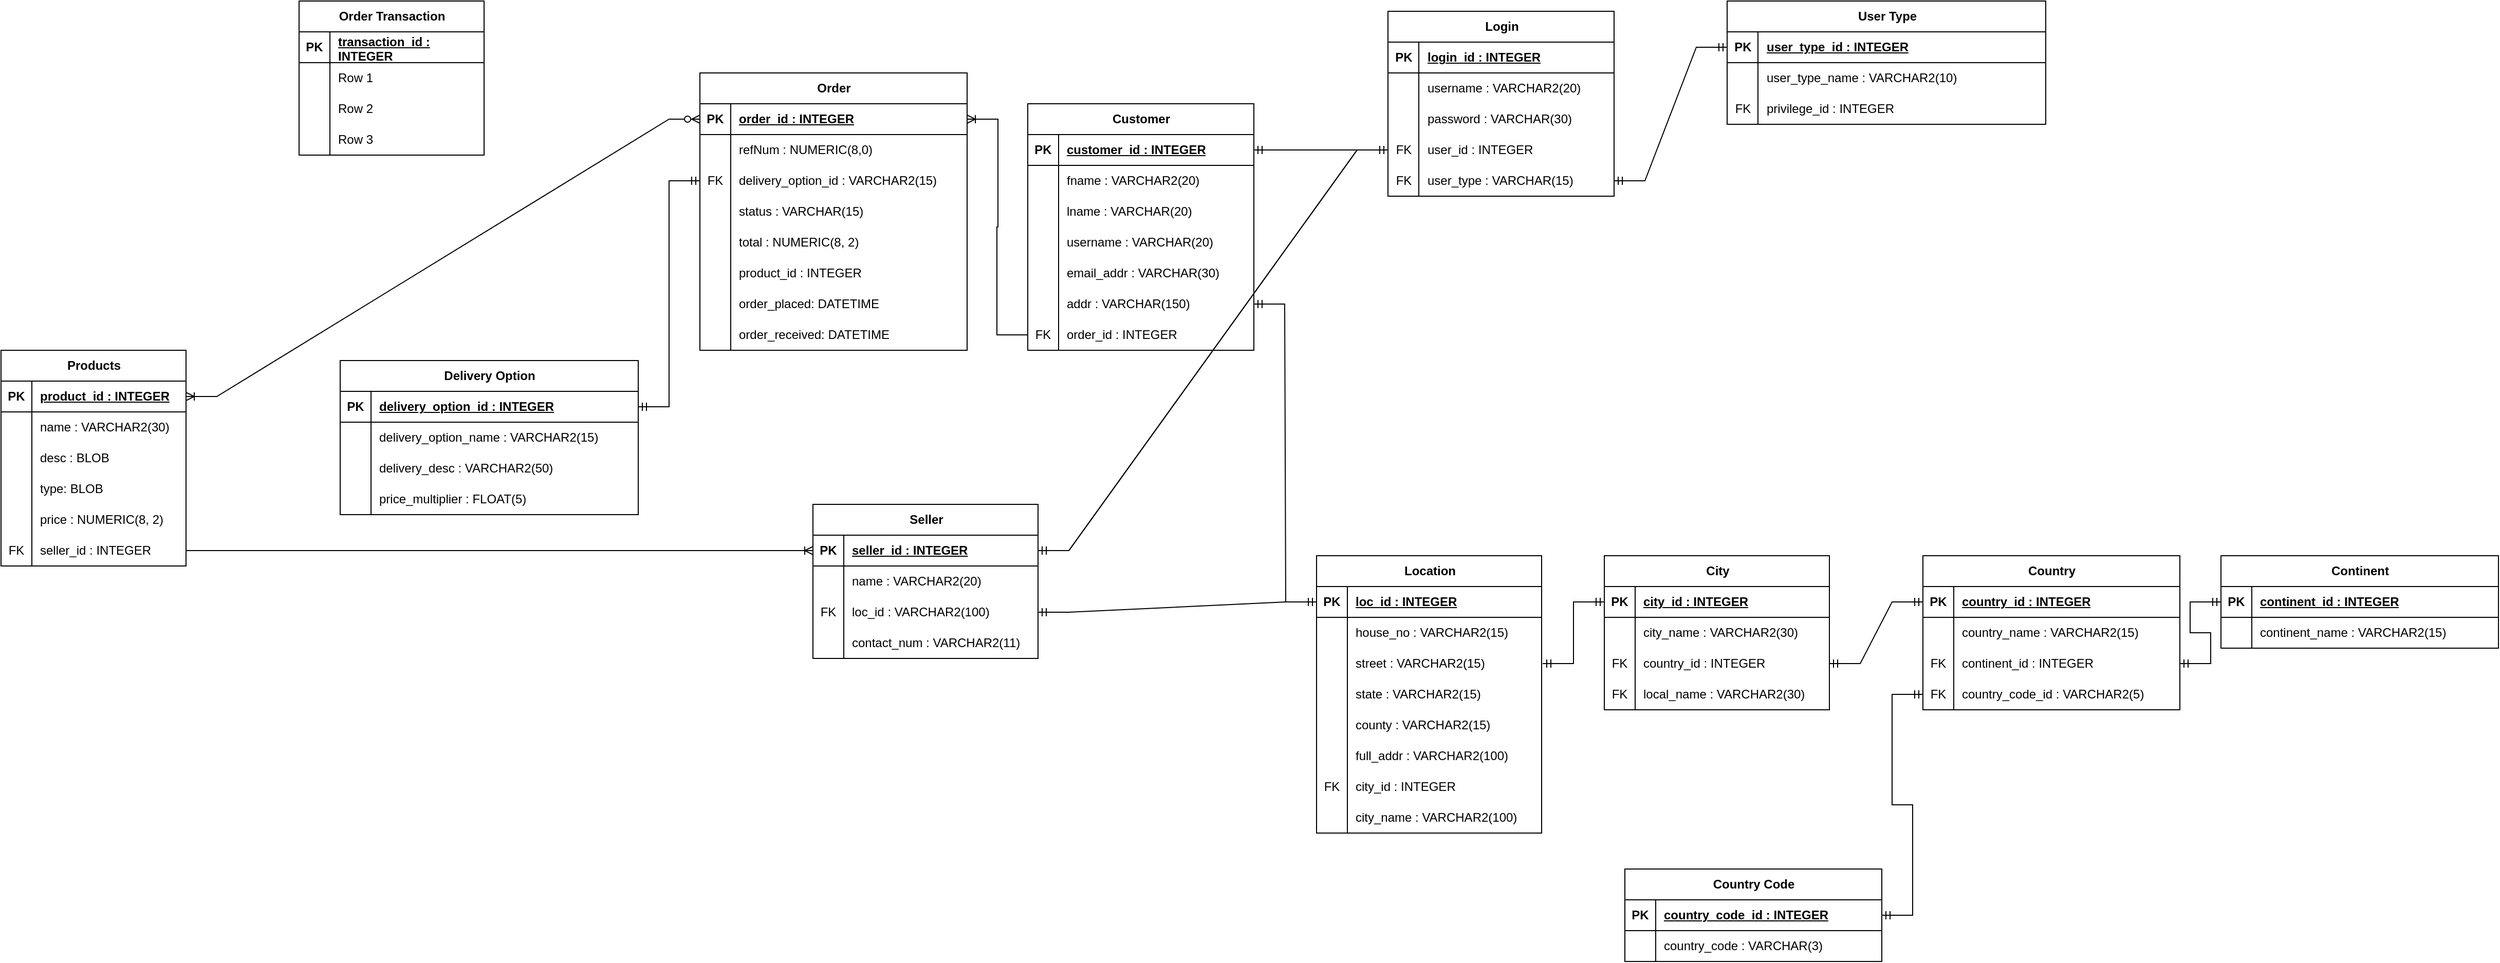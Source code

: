 <mxfile version="28.0.9">
  <diagram name="Page-1" id="R8JKd_21oUL5RebHtEuz">
    <mxGraphModel dx="2985" dy="1923" grid="1" gridSize="10" guides="1" tooltips="1" connect="1" arrows="1" fold="1" page="1" pageScale="1" pageWidth="827" pageHeight="1169" math="0" shadow="0">
      <root>
        <mxCell id="0" />
        <mxCell id="1" parent="0" />
        <mxCell id="JdpwyUNsqw9pnG2-Lj_5-1" value="Customer" style="shape=table;startSize=30;container=1;collapsible=1;childLayout=tableLayout;fixedRows=1;rowLines=0;fontStyle=1;align=center;resizeLast=1;html=1;" parent="1" vertex="1">
          <mxGeometry x="29" y="-120" width="220" height="240" as="geometry" />
        </mxCell>
        <mxCell id="JdpwyUNsqw9pnG2-Lj_5-2" value="" style="shape=tableRow;horizontal=0;startSize=0;swimlaneHead=0;swimlaneBody=0;fillColor=none;collapsible=0;dropTarget=0;points=[[0,0.5],[1,0.5]];portConstraint=eastwest;top=0;left=0;right=0;bottom=1;" parent="JdpwyUNsqw9pnG2-Lj_5-1" vertex="1">
          <mxGeometry y="30" width="220" height="30" as="geometry" />
        </mxCell>
        <mxCell id="JdpwyUNsqw9pnG2-Lj_5-3" value="PK" style="shape=partialRectangle;connectable=0;fillColor=none;top=0;left=0;bottom=0;right=0;fontStyle=1;overflow=hidden;whiteSpace=wrap;html=1;" parent="JdpwyUNsqw9pnG2-Lj_5-2" vertex="1">
          <mxGeometry width="30" height="30" as="geometry">
            <mxRectangle width="30" height="30" as="alternateBounds" />
          </mxGeometry>
        </mxCell>
        <mxCell id="JdpwyUNsqw9pnG2-Lj_5-4" value="customer_id : INTEGER" style="shape=partialRectangle;connectable=0;fillColor=none;top=0;left=0;bottom=0;right=0;align=left;spacingLeft=6;fontStyle=5;overflow=hidden;whiteSpace=wrap;html=1;" parent="JdpwyUNsqw9pnG2-Lj_5-2" vertex="1">
          <mxGeometry x="30" width="190" height="30" as="geometry">
            <mxRectangle width="190" height="30" as="alternateBounds" />
          </mxGeometry>
        </mxCell>
        <mxCell id="JdpwyUNsqw9pnG2-Lj_5-5" value="" style="shape=tableRow;horizontal=0;startSize=0;swimlaneHead=0;swimlaneBody=0;fillColor=none;collapsible=0;dropTarget=0;points=[[0,0.5],[1,0.5]];portConstraint=eastwest;top=0;left=0;right=0;bottom=0;" parent="JdpwyUNsqw9pnG2-Lj_5-1" vertex="1">
          <mxGeometry y="60" width="220" height="30" as="geometry" />
        </mxCell>
        <mxCell id="JdpwyUNsqw9pnG2-Lj_5-6" value="" style="shape=partialRectangle;connectable=0;fillColor=none;top=0;left=0;bottom=0;right=0;editable=1;overflow=hidden;whiteSpace=wrap;html=1;" parent="JdpwyUNsqw9pnG2-Lj_5-5" vertex="1">
          <mxGeometry width="30" height="30" as="geometry">
            <mxRectangle width="30" height="30" as="alternateBounds" />
          </mxGeometry>
        </mxCell>
        <mxCell id="JdpwyUNsqw9pnG2-Lj_5-7" value="fname : VARCHAR2(20)" style="shape=partialRectangle;connectable=0;fillColor=none;top=0;left=0;bottom=0;right=0;align=left;spacingLeft=6;overflow=hidden;whiteSpace=wrap;html=1;" parent="JdpwyUNsqw9pnG2-Lj_5-5" vertex="1">
          <mxGeometry x="30" width="190" height="30" as="geometry">
            <mxRectangle width="190" height="30" as="alternateBounds" />
          </mxGeometry>
        </mxCell>
        <mxCell id="JdpwyUNsqw9pnG2-Lj_5-8" value="" style="shape=tableRow;horizontal=0;startSize=0;swimlaneHead=0;swimlaneBody=0;fillColor=none;collapsible=0;dropTarget=0;points=[[0,0.5],[1,0.5]];portConstraint=eastwest;top=0;left=0;right=0;bottom=0;" parent="JdpwyUNsqw9pnG2-Lj_5-1" vertex="1">
          <mxGeometry y="90" width="220" height="30" as="geometry" />
        </mxCell>
        <mxCell id="JdpwyUNsqw9pnG2-Lj_5-9" value="" style="shape=partialRectangle;connectable=0;fillColor=none;top=0;left=0;bottom=0;right=0;editable=1;overflow=hidden;whiteSpace=wrap;html=1;" parent="JdpwyUNsqw9pnG2-Lj_5-8" vertex="1">
          <mxGeometry width="30" height="30" as="geometry">
            <mxRectangle width="30" height="30" as="alternateBounds" />
          </mxGeometry>
        </mxCell>
        <mxCell id="JdpwyUNsqw9pnG2-Lj_5-10" value="lname : VARCHAR(20)" style="shape=partialRectangle;connectable=0;fillColor=none;top=0;left=0;bottom=0;right=0;align=left;spacingLeft=6;overflow=hidden;whiteSpace=wrap;html=1;" parent="JdpwyUNsqw9pnG2-Lj_5-8" vertex="1">
          <mxGeometry x="30" width="190" height="30" as="geometry">
            <mxRectangle width="190" height="30" as="alternateBounds" />
          </mxGeometry>
        </mxCell>
        <mxCell id="JdpwyUNsqw9pnG2-Lj_5-182" value="" style="shape=tableRow;horizontal=0;startSize=0;swimlaneHead=0;swimlaneBody=0;fillColor=none;collapsible=0;dropTarget=0;points=[[0,0.5],[1,0.5]];portConstraint=eastwest;top=0;left=0;right=0;bottom=0;" parent="JdpwyUNsqw9pnG2-Lj_5-1" vertex="1">
          <mxGeometry y="120" width="220" height="30" as="geometry" />
        </mxCell>
        <mxCell id="JdpwyUNsqw9pnG2-Lj_5-183" value="" style="shape=partialRectangle;connectable=0;fillColor=none;top=0;left=0;bottom=0;right=0;editable=1;overflow=hidden;whiteSpace=wrap;html=1;" parent="JdpwyUNsqw9pnG2-Lj_5-182" vertex="1">
          <mxGeometry width="30" height="30" as="geometry">
            <mxRectangle width="30" height="30" as="alternateBounds" />
          </mxGeometry>
        </mxCell>
        <mxCell id="JdpwyUNsqw9pnG2-Lj_5-184" value="username : VARCHAR(20)" style="shape=partialRectangle;connectable=0;fillColor=none;top=0;left=0;bottom=0;right=0;align=left;spacingLeft=6;overflow=hidden;whiteSpace=wrap;html=1;" parent="JdpwyUNsqw9pnG2-Lj_5-182" vertex="1">
          <mxGeometry x="30" width="190" height="30" as="geometry">
            <mxRectangle width="190" height="30" as="alternateBounds" />
          </mxGeometry>
        </mxCell>
        <mxCell id="JdpwyUNsqw9pnG2-Lj_5-242" value="" style="shape=tableRow;horizontal=0;startSize=0;swimlaneHead=0;swimlaneBody=0;fillColor=none;collapsible=0;dropTarget=0;points=[[0,0.5],[1,0.5]];portConstraint=eastwest;top=0;left=0;right=0;bottom=0;" parent="JdpwyUNsqw9pnG2-Lj_5-1" vertex="1">
          <mxGeometry y="150" width="220" height="30" as="geometry" />
        </mxCell>
        <mxCell id="JdpwyUNsqw9pnG2-Lj_5-243" value="" style="shape=partialRectangle;connectable=0;fillColor=none;top=0;left=0;bottom=0;right=0;editable=1;overflow=hidden;whiteSpace=wrap;html=1;" parent="JdpwyUNsqw9pnG2-Lj_5-242" vertex="1">
          <mxGeometry width="30" height="30" as="geometry">
            <mxRectangle width="30" height="30" as="alternateBounds" />
          </mxGeometry>
        </mxCell>
        <mxCell id="JdpwyUNsqw9pnG2-Lj_5-244" value="email_addr : VARCHAR(30)" style="shape=partialRectangle;connectable=0;fillColor=none;top=0;left=0;bottom=0;right=0;align=left;spacingLeft=6;overflow=hidden;whiteSpace=wrap;html=1;" parent="JdpwyUNsqw9pnG2-Lj_5-242" vertex="1">
          <mxGeometry x="30" width="190" height="30" as="geometry">
            <mxRectangle width="190" height="30" as="alternateBounds" />
          </mxGeometry>
        </mxCell>
        <mxCell id="JdpwyUNsqw9pnG2-Lj_5-11" value="" style="shape=tableRow;horizontal=0;startSize=0;swimlaneHead=0;swimlaneBody=0;fillColor=none;collapsible=0;dropTarget=0;points=[[0,0.5],[1,0.5]];portConstraint=eastwest;top=0;left=0;right=0;bottom=0;" parent="JdpwyUNsqw9pnG2-Lj_5-1" vertex="1">
          <mxGeometry y="180" width="220" height="30" as="geometry" />
        </mxCell>
        <mxCell id="JdpwyUNsqw9pnG2-Lj_5-12" value="" style="shape=partialRectangle;connectable=0;fillColor=none;top=0;left=0;bottom=0;right=0;editable=1;overflow=hidden;whiteSpace=wrap;html=1;" parent="JdpwyUNsqw9pnG2-Lj_5-11" vertex="1">
          <mxGeometry width="30" height="30" as="geometry">
            <mxRectangle width="30" height="30" as="alternateBounds" />
          </mxGeometry>
        </mxCell>
        <mxCell id="JdpwyUNsqw9pnG2-Lj_5-13" value="addr : VARCHAR(150)" style="shape=partialRectangle;connectable=0;fillColor=none;top=0;left=0;bottom=0;right=0;align=left;spacingLeft=6;overflow=hidden;whiteSpace=wrap;html=1;" parent="JdpwyUNsqw9pnG2-Lj_5-11" vertex="1">
          <mxGeometry x="30" width="190" height="30" as="geometry">
            <mxRectangle width="190" height="30" as="alternateBounds" />
          </mxGeometry>
        </mxCell>
        <mxCell id="JdpwyUNsqw9pnG2-Lj_5-53" value="" style="shape=tableRow;horizontal=0;startSize=0;swimlaneHead=0;swimlaneBody=0;fillColor=none;collapsible=0;dropTarget=0;points=[[0,0.5],[1,0.5]];portConstraint=eastwest;top=0;left=0;right=0;bottom=0;" parent="JdpwyUNsqw9pnG2-Lj_5-1" vertex="1">
          <mxGeometry y="210" width="220" height="30" as="geometry" />
        </mxCell>
        <mxCell id="JdpwyUNsqw9pnG2-Lj_5-54" value="FK" style="shape=partialRectangle;connectable=0;fillColor=none;top=0;left=0;bottom=0;right=0;editable=1;overflow=hidden;whiteSpace=wrap;html=1;" parent="JdpwyUNsqw9pnG2-Lj_5-53" vertex="1">
          <mxGeometry width="30" height="30" as="geometry">
            <mxRectangle width="30" height="30" as="alternateBounds" />
          </mxGeometry>
        </mxCell>
        <mxCell id="JdpwyUNsqw9pnG2-Lj_5-55" value="order_id : INTEGER" style="shape=partialRectangle;connectable=0;fillColor=none;top=0;left=0;bottom=0;right=0;align=left;spacingLeft=6;overflow=hidden;whiteSpace=wrap;html=1;" parent="JdpwyUNsqw9pnG2-Lj_5-53" vertex="1">
          <mxGeometry x="30" width="190" height="30" as="geometry">
            <mxRectangle width="190" height="30" as="alternateBounds" />
          </mxGeometry>
        </mxCell>
        <mxCell id="JdpwyUNsqw9pnG2-Lj_5-14" value="Products" style="shape=table;startSize=30;container=1;collapsible=1;childLayout=tableLayout;fixedRows=1;rowLines=0;fontStyle=1;align=center;resizeLast=1;html=1;" parent="1" vertex="1">
          <mxGeometry x="-970" y="120" width="180" height="210" as="geometry" />
        </mxCell>
        <mxCell id="JdpwyUNsqw9pnG2-Lj_5-15" value="" style="shape=tableRow;horizontal=0;startSize=0;swimlaneHead=0;swimlaneBody=0;fillColor=none;collapsible=0;dropTarget=0;points=[[0,0.5],[1,0.5]];portConstraint=eastwest;top=0;left=0;right=0;bottom=1;" parent="JdpwyUNsqw9pnG2-Lj_5-14" vertex="1">
          <mxGeometry y="30" width="180" height="30" as="geometry" />
        </mxCell>
        <mxCell id="JdpwyUNsqw9pnG2-Lj_5-16" value="PK" style="shape=partialRectangle;connectable=0;fillColor=none;top=0;left=0;bottom=0;right=0;fontStyle=1;overflow=hidden;whiteSpace=wrap;html=1;" parent="JdpwyUNsqw9pnG2-Lj_5-15" vertex="1">
          <mxGeometry width="30" height="30" as="geometry">
            <mxRectangle width="30" height="30" as="alternateBounds" />
          </mxGeometry>
        </mxCell>
        <mxCell id="JdpwyUNsqw9pnG2-Lj_5-17" value="product_id : INTEGER" style="shape=partialRectangle;connectable=0;fillColor=none;top=0;left=0;bottom=0;right=0;align=left;spacingLeft=6;fontStyle=5;overflow=hidden;whiteSpace=wrap;html=1;" parent="JdpwyUNsqw9pnG2-Lj_5-15" vertex="1">
          <mxGeometry x="30" width="150" height="30" as="geometry">
            <mxRectangle width="150" height="30" as="alternateBounds" />
          </mxGeometry>
        </mxCell>
        <mxCell id="JdpwyUNsqw9pnG2-Lj_5-18" value="" style="shape=tableRow;horizontal=0;startSize=0;swimlaneHead=0;swimlaneBody=0;fillColor=none;collapsible=0;dropTarget=0;points=[[0,0.5],[1,0.5]];portConstraint=eastwest;top=0;left=0;right=0;bottom=0;" parent="JdpwyUNsqw9pnG2-Lj_5-14" vertex="1">
          <mxGeometry y="60" width="180" height="30" as="geometry" />
        </mxCell>
        <mxCell id="JdpwyUNsqw9pnG2-Lj_5-19" value="" style="shape=partialRectangle;connectable=0;fillColor=none;top=0;left=0;bottom=0;right=0;editable=1;overflow=hidden;whiteSpace=wrap;html=1;" parent="JdpwyUNsqw9pnG2-Lj_5-18" vertex="1">
          <mxGeometry width="30" height="30" as="geometry">
            <mxRectangle width="30" height="30" as="alternateBounds" />
          </mxGeometry>
        </mxCell>
        <mxCell id="JdpwyUNsqw9pnG2-Lj_5-20" value="name : VARCHAR2(30)" style="shape=partialRectangle;connectable=0;fillColor=none;top=0;left=0;bottom=0;right=0;align=left;spacingLeft=6;overflow=hidden;whiteSpace=wrap;html=1;" parent="JdpwyUNsqw9pnG2-Lj_5-18" vertex="1">
          <mxGeometry x="30" width="150" height="30" as="geometry">
            <mxRectangle width="150" height="30" as="alternateBounds" />
          </mxGeometry>
        </mxCell>
        <mxCell id="JdpwyUNsqw9pnG2-Lj_5-21" value="" style="shape=tableRow;horizontal=0;startSize=0;swimlaneHead=0;swimlaneBody=0;fillColor=none;collapsible=0;dropTarget=0;points=[[0,0.5],[1,0.5]];portConstraint=eastwest;top=0;left=0;right=0;bottom=0;" parent="JdpwyUNsqw9pnG2-Lj_5-14" vertex="1">
          <mxGeometry y="90" width="180" height="30" as="geometry" />
        </mxCell>
        <mxCell id="JdpwyUNsqw9pnG2-Lj_5-22" value="" style="shape=partialRectangle;connectable=0;fillColor=none;top=0;left=0;bottom=0;right=0;editable=1;overflow=hidden;whiteSpace=wrap;html=1;" parent="JdpwyUNsqw9pnG2-Lj_5-21" vertex="1">
          <mxGeometry width="30" height="30" as="geometry">
            <mxRectangle width="30" height="30" as="alternateBounds" />
          </mxGeometry>
        </mxCell>
        <mxCell id="JdpwyUNsqw9pnG2-Lj_5-23" value="desc : BLOB" style="shape=partialRectangle;connectable=0;fillColor=none;top=0;left=0;bottom=0;right=0;align=left;spacingLeft=6;overflow=hidden;whiteSpace=wrap;html=1;" parent="JdpwyUNsqw9pnG2-Lj_5-21" vertex="1">
          <mxGeometry x="30" width="150" height="30" as="geometry">
            <mxRectangle width="150" height="30" as="alternateBounds" />
          </mxGeometry>
        </mxCell>
        <mxCell id="JdpwyUNsqw9pnG2-Lj_5-159" value="" style="shape=tableRow;horizontal=0;startSize=0;swimlaneHead=0;swimlaneBody=0;fillColor=none;collapsible=0;dropTarget=0;points=[[0,0.5],[1,0.5]];portConstraint=eastwest;top=0;left=0;right=0;bottom=0;" parent="JdpwyUNsqw9pnG2-Lj_5-14" vertex="1">
          <mxGeometry y="120" width="180" height="30" as="geometry" />
        </mxCell>
        <mxCell id="JdpwyUNsqw9pnG2-Lj_5-160" value="" style="shape=partialRectangle;connectable=0;fillColor=none;top=0;left=0;bottom=0;right=0;editable=1;overflow=hidden;whiteSpace=wrap;html=1;" parent="JdpwyUNsqw9pnG2-Lj_5-159" vertex="1">
          <mxGeometry width="30" height="30" as="geometry">
            <mxRectangle width="30" height="30" as="alternateBounds" />
          </mxGeometry>
        </mxCell>
        <mxCell id="JdpwyUNsqw9pnG2-Lj_5-161" value="type: BLOB" style="shape=partialRectangle;connectable=0;fillColor=none;top=0;left=0;bottom=0;right=0;align=left;spacingLeft=6;overflow=hidden;whiteSpace=wrap;html=1;" parent="JdpwyUNsqw9pnG2-Lj_5-159" vertex="1">
          <mxGeometry x="30" width="150" height="30" as="geometry">
            <mxRectangle width="150" height="30" as="alternateBounds" />
          </mxGeometry>
        </mxCell>
        <mxCell id="JdpwyUNsqw9pnG2-Lj_5-24" value="" style="shape=tableRow;horizontal=0;startSize=0;swimlaneHead=0;swimlaneBody=0;fillColor=none;collapsible=0;dropTarget=0;points=[[0,0.5],[1,0.5]];portConstraint=eastwest;top=0;left=0;right=0;bottom=0;" parent="JdpwyUNsqw9pnG2-Lj_5-14" vertex="1">
          <mxGeometry y="150" width="180" height="30" as="geometry" />
        </mxCell>
        <mxCell id="JdpwyUNsqw9pnG2-Lj_5-25" value="" style="shape=partialRectangle;connectable=0;fillColor=none;top=0;left=0;bottom=0;right=0;editable=1;overflow=hidden;whiteSpace=wrap;html=1;" parent="JdpwyUNsqw9pnG2-Lj_5-24" vertex="1">
          <mxGeometry width="30" height="30" as="geometry">
            <mxRectangle width="30" height="30" as="alternateBounds" />
          </mxGeometry>
        </mxCell>
        <mxCell id="JdpwyUNsqw9pnG2-Lj_5-26" value="price : NUMERIC(8, 2)" style="shape=partialRectangle;connectable=0;fillColor=none;top=0;left=0;bottom=0;right=0;align=left;spacingLeft=6;overflow=hidden;whiteSpace=wrap;html=1;" parent="JdpwyUNsqw9pnG2-Lj_5-24" vertex="1">
          <mxGeometry x="30" width="150" height="30" as="geometry">
            <mxRectangle width="150" height="30" as="alternateBounds" />
          </mxGeometry>
        </mxCell>
        <mxCell id="JdpwyUNsqw9pnG2-Lj_5-58" value="" style="shape=tableRow;horizontal=0;startSize=0;swimlaneHead=0;swimlaneBody=0;fillColor=none;collapsible=0;dropTarget=0;points=[[0,0.5],[1,0.5]];portConstraint=eastwest;top=0;left=0;right=0;bottom=0;" parent="JdpwyUNsqw9pnG2-Lj_5-14" vertex="1">
          <mxGeometry y="180" width="180" height="30" as="geometry" />
        </mxCell>
        <mxCell id="JdpwyUNsqw9pnG2-Lj_5-59" value="FK" style="shape=partialRectangle;connectable=0;fillColor=none;top=0;left=0;bottom=0;right=0;editable=1;overflow=hidden;whiteSpace=wrap;html=1;" parent="JdpwyUNsqw9pnG2-Lj_5-58" vertex="1">
          <mxGeometry width="30" height="30" as="geometry">
            <mxRectangle width="30" height="30" as="alternateBounds" />
          </mxGeometry>
        </mxCell>
        <mxCell id="JdpwyUNsqw9pnG2-Lj_5-60" value="seller_id : INTEGER" style="shape=partialRectangle;connectable=0;fillColor=none;top=0;left=0;bottom=0;right=0;align=left;spacingLeft=6;overflow=hidden;whiteSpace=wrap;html=1;" parent="JdpwyUNsqw9pnG2-Lj_5-58" vertex="1">
          <mxGeometry x="30" width="150" height="30" as="geometry">
            <mxRectangle width="150" height="30" as="alternateBounds" />
          </mxGeometry>
        </mxCell>
        <mxCell id="JdpwyUNsqw9pnG2-Lj_5-27" value="Order" style="shape=table;startSize=30;container=1;collapsible=1;childLayout=tableLayout;fixedRows=1;rowLines=0;fontStyle=1;align=center;resizeLast=1;html=1;" parent="1" vertex="1">
          <mxGeometry x="-290" y="-150" width="260" height="270" as="geometry" />
        </mxCell>
        <mxCell id="JdpwyUNsqw9pnG2-Lj_5-28" value="" style="shape=tableRow;horizontal=0;startSize=0;swimlaneHead=0;swimlaneBody=0;fillColor=none;collapsible=0;dropTarget=0;points=[[0,0.5],[1,0.5]];portConstraint=eastwest;top=0;left=0;right=0;bottom=1;" parent="JdpwyUNsqw9pnG2-Lj_5-27" vertex="1">
          <mxGeometry y="30" width="260" height="30" as="geometry" />
        </mxCell>
        <mxCell id="JdpwyUNsqw9pnG2-Lj_5-29" value="PK" style="shape=partialRectangle;connectable=0;fillColor=none;top=0;left=0;bottom=0;right=0;fontStyle=1;overflow=hidden;whiteSpace=wrap;html=1;" parent="JdpwyUNsqw9pnG2-Lj_5-28" vertex="1">
          <mxGeometry width="30" height="30" as="geometry">
            <mxRectangle width="30" height="30" as="alternateBounds" />
          </mxGeometry>
        </mxCell>
        <mxCell id="JdpwyUNsqw9pnG2-Lj_5-30" value="order_id : INTEGER" style="shape=partialRectangle;connectable=0;fillColor=none;top=0;left=0;bottom=0;right=0;align=left;spacingLeft=6;fontStyle=5;overflow=hidden;whiteSpace=wrap;html=1;" parent="JdpwyUNsqw9pnG2-Lj_5-28" vertex="1">
          <mxGeometry x="30" width="230" height="30" as="geometry">
            <mxRectangle width="230" height="30" as="alternateBounds" />
          </mxGeometry>
        </mxCell>
        <mxCell id="JdpwyUNsqw9pnG2-Lj_5-31" value="" style="shape=tableRow;horizontal=0;startSize=0;swimlaneHead=0;swimlaneBody=0;fillColor=none;collapsible=0;dropTarget=0;points=[[0,0.5],[1,0.5]];portConstraint=eastwest;top=0;left=0;right=0;bottom=0;" parent="JdpwyUNsqw9pnG2-Lj_5-27" vertex="1">
          <mxGeometry y="60" width="260" height="30" as="geometry" />
        </mxCell>
        <mxCell id="JdpwyUNsqw9pnG2-Lj_5-32" value="" style="shape=partialRectangle;connectable=0;fillColor=none;top=0;left=0;bottom=0;right=0;editable=1;overflow=hidden;whiteSpace=wrap;html=1;" parent="JdpwyUNsqw9pnG2-Lj_5-31" vertex="1">
          <mxGeometry width="30" height="30" as="geometry">
            <mxRectangle width="30" height="30" as="alternateBounds" />
          </mxGeometry>
        </mxCell>
        <mxCell id="JdpwyUNsqw9pnG2-Lj_5-33" value="refNum : NUMERIC(8,0)" style="shape=partialRectangle;connectable=0;fillColor=none;top=0;left=0;bottom=0;right=0;align=left;spacingLeft=6;overflow=hidden;whiteSpace=wrap;html=1;" parent="JdpwyUNsqw9pnG2-Lj_5-31" vertex="1">
          <mxGeometry x="30" width="230" height="30" as="geometry">
            <mxRectangle width="230" height="30" as="alternateBounds" />
          </mxGeometry>
        </mxCell>
        <mxCell id="JdpwyUNsqw9pnG2-Lj_5-162" value="" style="shape=tableRow;horizontal=0;startSize=0;swimlaneHead=0;swimlaneBody=0;fillColor=none;collapsible=0;dropTarget=0;points=[[0,0.5],[1,0.5]];portConstraint=eastwest;top=0;left=0;right=0;bottom=0;" parent="JdpwyUNsqw9pnG2-Lj_5-27" vertex="1">
          <mxGeometry y="90" width="260" height="30" as="geometry" />
        </mxCell>
        <mxCell id="JdpwyUNsqw9pnG2-Lj_5-163" value="FK" style="shape=partialRectangle;connectable=0;fillColor=none;top=0;left=0;bottom=0;right=0;editable=1;overflow=hidden;whiteSpace=wrap;html=1;" parent="JdpwyUNsqw9pnG2-Lj_5-162" vertex="1">
          <mxGeometry width="30" height="30" as="geometry">
            <mxRectangle width="30" height="30" as="alternateBounds" />
          </mxGeometry>
        </mxCell>
        <mxCell id="JdpwyUNsqw9pnG2-Lj_5-164" value="delivery_option_id : VARCHAR2(15)" style="shape=partialRectangle;connectable=0;fillColor=none;top=0;left=0;bottom=0;right=0;align=left;spacingLeft=6;overflow=hidden;whiteSpace=wrap;html=1;" parent="JdpwyUNsqw9pnG2-Lj_5-162" vertex="1">
          <mxGeometry x="30" width="230" height="30" as="geometry">
            <mxRectangle width="230" height="30" as="alternateBounds" />
          </mxGeometry>
        </mxCell>
        <mxCell id="JdpwyUNsqw9pnG2-Lj_5-68" value="" style="shape=tableRow;horizontal=0;startSize=0;swimlaneHead=0;swimlaneBody=0;fillColor=none;collapsible=0;dropTarget=0;points=[[0,0.5],[1,0.5]];portConstraint=eastwest;top=0;left=0;right=0;bottom=0;" parent="JdpwyUNsqw9pnG2-Lj_5-27" vertex="1">
          <mxGeometry y="120" width="260" height="30" as="geometry" />
        </mxCell>
        <mxCell id="JdpwyUNsqw9pnG2-Lj_5-69" value="" style="shape=partialRectangle;connectable=0;fillColor=none;top=0;left=0;bottom=0;right=0;editable=1;overflow=hidden;whiteSpace=wrap;html=1;" parent="JdpwyUNsqw9pnG2-Lj_5-68" vertex="1">
          <mxGeometry width="30" height="30" as="geometry">
            <mxRectangle width="30" height="30" as="alternateBounds" />
          </mxGeometry>
        </mxCell>
        <mxCell id="JdpwyUNsqw9pnG2-Lj_5-70" value="status : VARCHAR(15)" style="shape=partialRectangle;connectable=0;fillColor=none;top=0;left=0;bottom=0;right=0;align=left;spacingLeft=6;overflow=hidden;whiteSpace=wrap;html=1;" parent="JdpwyUNsqw9pnG2-Lj_5-68" vertex="1">
          <mxGeometry x="30" width="230" height="30" as="geometry">
            <mxRectangle width="230" height="30" as="alternateBounds" />
          </mxGeometry>
        </mxCell>
        <mxCell id="JdpwyUNsqw9pnG2-Lj_5-61" value="" style="shape=tableRow;horizontal=0;startSize=0;swimlaneHead=0;swimlaneBody=0;fillColor=none;collapsible=0;dropTarget=0;points=[[0,0.5],[1,0.5]];portConstraint=eastwest;top=0;left=0;right=0;bottom=0;" parent="JdpwyUNsqw9pnG2-Lj_5-27" vertex="1">
          <mxGeometry y="150" width="260" height="30" as="geometry" />
        </mxCell>
        <mxCell id="JdpwyUNsqw9pnG2-Lj_5-62" value="" style="shape=partialRectangle;connectable=0;fillColor=none;top=0;left=0;bottom=0;right=0;editable=1;overflow=hidden;whiteSpace=wrap;html=1;" parent="JdpwyUNsqw9pnG2-Lj_5-61" vertex="1">
          <mxGeometry width="30" height="30" as="geometry">
            <mxRectangle width="30" height="30" as="alternateBounds" />
          </mxGeometry>
        </mxCell>
        <mxCell id="JdpwyUNsqw9pnG2-Lj_5-63" value="total : NUMERIC(8, 2)" style="shape=partialRectangle;connectable=0;fillColor=none;top=0;left=0;bottom=0;right=0;align=left;spacingLeft=6;overflow=hidden;whiteSpace=wrap;html=1;" parent="JdpwyUNsqw9pnG2-Lj_5-61" vertex="1">
          <mxGeometry x="30" width="230" height="30" as="geometry">
            <mxRectangle width="230" height="30" as="alternateBounds" />
          </mxGeometry>
        </mxCell>
        <mxCell id="JdpwyUNsqw9pnG2-Lj_5-34" value="" style="shape=tableRow;horizontal=0;startSize=0;swimlaneHead=0;swimlaneBody=0;fillColor=none;collapsible=0;dropTarget=0;points=[[0,0.5],[1,0.5]];portConstraint=eastwest;top=0;left=0;right=0;bottom=0;" parent="JdpwyUNsqw9pnG2-Lj_5-27" vertex="1">
          <mxGeometry y="180" width="260" height="30" as="geometry" />
        </mxCell>
        <mxCell id="JdpwyUNsqw9pnG2-Lj_5-35" value="" style="shape=partialRectangle;connectable=0;fillColor=none;top=0;left=0;bottom=0;right=0;editable=1;overflow=hidden;whiteSpace=wrap;html=1;" parent="JdpwyUNsqw9pnG2-Lj_5-34" vertex="1">
          <mxGeometry width="30" height="30" as="geometry">
            <mxRectangle width="30" height="30" as="alternateBounds" />
          </mxGeometry>
        </mxCell>
        <mxCell id="JdpwyUNsqw9pnG2-Lj_5-36" value="product_id : INTEGER" style="shape=partialRectangle;connectable=0;fillColor=none;top=0;left=0;bottom=0;right=0;align=left;spacingLeft=6;overflow=hidden;whiteSpace=wrap;html=1;" parent="JdpwyUNsqw9pnG2-Lj_5-34" vertex="1">
          <mxGeometry x="30" width="230" height="30" as="geometry">
            <mxRectangle width="230" height="30" as="alternateBounds" />
          </mxGeometry>
        </mxCell>
        <mxCell id="JdpwyUNsqw9pnG2-Lj_5-37" value="" style="shape=tableRow;horizontal=0;startSize=0;swimlaneHead=0;swimlaneBody=0;fillColor=none;collapsible=0;dropTarget=0;points=[[0,0.5],[1,0.5]];portConstraint=eastwest;top=0;left=0;right=0;bottom=0;" parent="JdpwyUNsqw9pnG2-Lj_5-27" vertex="1">
          <mxGeometry y="210" width="260" height="30" as="geometry" />
        </mxCell>
        <mxCell id="JdpwyUNsqw9pnG2-Lj_5-38" value="" style="shape=partialRectangle;connectable=0;fillColor=none;top=0;left=0;bottom=0;right=0;editable=1;overflow=hidden;whiteSpace=wrap;html=1;" parent="JdpwyUNsqw9pnG2-Lj_5-37" vertex="1">
          <mxGeometry width="30" height="30" as="geometry">
            <mxRectangle width="30" height="30" as="alternateBounds" />
          </mxGeometry>
        </mxCell>
        <mxCell id="JdpwyUNsqw9pnG2-Lj_5-39" value="order_placed: DATETIME" style="shape=partialRectangle;connectable=0;fillColor=none;top=0;left=0;bottom=0;right=0;align=left;spacingLeft=6;overflow=hidden;whiteSpace=wrap;html=1;" parent="JdpwyUNsqw9pnG2-Lj_5-37" vertex="1">
          <mxGeometry x="30" width="230" height="30" as="geometry">
            <mxRectangle width="230" height="30" as="alternateBounds" />
          </mxGeometry>
        </mxCell>
        <mxCell id="JdpwyUNsqw9pnG2-Lj_5-145" value="" style="shape=tableRow;horizontal=0;startSize=0;swimlaneHead=0;swimlaneBody=0;fillColor=none;collapsible=0;dropTarget=0;points=[[0,0.5],[1,0.5]];portConstraint=eastwest;top=0;left=0;right=0;bottom=0;" parent="JdpwyUNsqw9pnG2-Lj_5-27" vertex="1">
          <mxGeometry y="240" width="260" height="30" as="geometry" />
        </mxCell>
        <mxCell id="JdpwyUNsqw9pnG2-Lj_5-146" value="" style="shape=partialRectangle;connectable=0;fillColor=none;top=0;left=0;bottom=0;right=0;editable=1;overflow=hidden;whiteSpace=wrap;html=1;" parent="JdpwyUNsqw9pnG2-Lj_5-145" vertex="1">
          <mxGeometry width="30" height="30" as="geometry">
            <mxRectangle width="30" height="30" as="alternateBounds" />
          </mxGeometry>
        </mxCell>
        <mxCell id="JdpwyUNsqw9pnG2-Lj_5-147" value="order_received: DATETIME" style="shape=partialRectangle;connectable=0;fillColor=none;top=0;left=0;bottom=0;right=0;align=left;spacingLeft=6;overflow=hidden;whiteSpace=wrap;html=1;" parent="JdpwyUNsqw9pnG2-Lj_5-145" vertex="1">
          <mxGeometry x="30" width="230" height="30" as="geometry">
            <mxRectangle width="230" height="30" as="alternateBounds" />
          </mxGeometry>
        </mxCell>
        <mxCell id="JdpwyUNsqw9pnG2-Lj_5-40" value="Seller" style="shape=table;startSize=30;container=1;collapsible=1;childLayout=tableLayout;fixedRows=1;rowLines=0;fontStyle=1;align=center;resizeLast=1;html=1;" parent="1" vertex="1">
          <mxGeometry x="-180" y="270" width="219" height="150" as="geometry" />
        </mxCell>
        <mxCell id="JdpwyUNsqw9pnG2-Lj_5-41" value="" style="shape=tableRow;horizontal=0;startSize=0;swimlaneHead=0;swimlaneBody=0;fillColor=none;collapsible=0;dropTarget=0;points=[[0,0.5],[1,0.5]];portConstraint=eastwest;top=0;left=0;right=0;bottom=1;" parent="JdpwyUNsqw9pnG2-Lj_5-40" vertex="1">
          <mxGeometry y="30" width="219" height="30" as="geometry" />
        </mxCell>
        <mxCell id="JdpwyUNsqw9pnG2-Lj_5-42" value="PK" style="shape=partialRectangle;connectable=0;fillColor=none;top=0;left=0;bottom=0;right=0;fontStyle=1;overflow=hidden;whiteSpace=wrap;html=1;" parent="JdpwyUNsqw9pnG2-Lj_5-41" vertex="1">
          <mxGeometry width="30" height="30" as="geometry">
            <mxRectangle width="30" height="30" as="alternateBounds" />
          </mxGeometry>
        </mxCell>
        <mxCell id="JdpwyUNsqw9pnG2-Lj_5-43" value="seller_id&amp;nbsp;: INTEGER" style="shape=partialRectangle;connectable=0;fillColor=none;top=0;left=0;bottom=0;right=0;align=left;spacingLeft=6;fontStyle=5;overflow=hidden;whiteSpace=wrap;html=1;" parent="JdpwyUNsqw9pnG2-Lj_5-41" vertex="1">
          <mxGeometry x="30" width="189" height="30" as="geometry">
            <mxRectangle width="189" height="30" as="alternateBounds" />
          </mxGeometry>
        </mxCell>
        <mxCell id="JdpwyUNsqw9pnG2-Lj_5-44" value="" style="shape=tableRow;horizontal=0;startSize=0;swimlaneHead=0;swimlaneBody=0;fillColor=none;collapsible=0;dropTarget=0;points=[[0,0.5],[1,0.5]];portConstraint=eastwest;top=0;left=0;right=0;bottom=0;" parent="JdpwyUNsqw9pnG2-Lj_5-40" vertex="1">
          <mxGeometry y="60" width="219" height="30" as="geometry" />
        </mxCell>
        <mxCell id="JdpwyUNsqw9pnG2-Lj_5-45" value="" style="shape=partialRectangle;connectable=0;fillColor=none;top=0;left=0;bottom=0;right=0;editable=1;overflow=hidden;whiteSpace=wrap;html=1;" parent="JdpwyUNsqw9pnG2-Lj_5-44" vertex="1">
          <mxGeometry width="30" height="30" as="geometry">
            <mxRectangle width="30" height="30" as="alternateBounds" />
          </mxGeometry>
        </mxCell>
        <mxCell id="JdpwyUNsqw9pnG2-Lj_5-46" value="name : VARCHAR2(20)" style="shape=partialRectangle;connectable=0;fillColor=none;top=0;left=0;bottom=0;right=0;align=left;spacingLeft=6;overflow=hidden;whiteSpace=wrap;html=1;" parent="JdpwyUNsqw9pnG2-Lj_5-44" vertex="1">
          <mxGeometry x="30" width="189" height="30" as="geometry">
            <mxRectangle width="189" height="30" as="alternateBounds" />
          </mxGeometry>
        </mxCell>
        <mxCell id="JdpwyUNsqw9pnG2-Lj_5-47" value="" style="shape=tableRow;horizontal=0;startSize=0;swimlaneHead=0;swimlaneBody=0;fillColor=none;collapsible=0;dropTarget=0;points=[[0,0.5],[1,0.5]];portConstraint=eastwest;top=0;left=0;right=0;bottom=0;" parent="JdpwyUNsqw9pnG2-Lj_5-40" vertex="1">
          <mxGeometry y="90" width="219" height="30" as="geometry" />
        </mxCell>
        <mxCell id="JdpwyUNsqw9pnG2-Lj_5-48" value="FK" style="shape=partialRectangle;connectable=0;fillColor=none;top=0;left=0;bottom=0;right=0;editable=1;overflow=hidden;whiteSpace=wrap;html=1;" parent="JdpwyUNsqw9pnG2-Lj_5-47" vertex="1">
          <mxGeometry width="30" height="30" as="geometry">
            <mxRectangle width="30" height="30" as="alternateBounds" />
          </mxGeometry>
        </mxCell>
        <mxCell id="JdpwyUNsqw9pnG2-Lj_5-49" value="loc_id : VARCHAR2(100)" style="shape=partialRectangle;connectable=0;fillColor=none;top=0;left=0;bottom=0;right=0;align=left;spacingLeft=6;overflow=hidden;whiteSpace=wrap;html=1;" parent="JdpwyUNsqw9pnG2-Lj_5-47" vertex="1">
          <mxGeometry x="30" width="189" height="30" as="geometry">
            <mxRectangle width="189" height="30" as="alternateBounds" />
          </mxGeometry>
        </mxCell>
        <mxCell id="JdpwyUNsqw9pnG2-Lj_5-245" value="" style="shape=tableRow;horizontal=0;startSize=0;swimlaneHead=0;swimlaneBody=0;fillColor=none;collapsible=0;dropTarget=0;points=[[0,0.5],[1,0.5]];portConstraint=eastwest;top=0;left=0;right=0;bottom=0;" parent="JdpwyUNsqw9pnG2-Lj_5-40" vertex="1">
          <mxGeometry y="120" width="219" height="30" as="geometry" />
        </mxCell>
        <mxCell id="JdpwyUNsqw9pnG2-Lj_5-246" value="" style="shape=partialRectangle;connectable=0;fillColor=none;top=0;left=0;bottom=0;right=0;editable=1;overflow=hidden;whiteSpace=wrap;html=1;" parent="JdpwyUNsqw9pnG2-Lj_5-245" vertex="1">
          <mxGeometry width="30" height="30" as="geometry">
            <mxRectangle width="30" height="30" as="alternateBounds" />
          </mxGeometry>
        </mxCell>
        <mxCell id="JdpwyUNsqw9pnG2-Lj_5-247" value="contact_num : VARCHAR2(11)" style="shape=partialRectangle;connectable=0;fillColor=none;top=0;left=0;bottom=0;right=0;align=left;spacingLeft=6;overflow=hidden;whiteSpace=wrap;html=1;" parent="JdpwyUNsqw9pnG2-Lj_5-245" vertex="1">
          <mxGeometry x="30" width="189" height="30" as="geometry">
            <mxRectangle width="189" height="30" as="alternateBounds" />
          </mxGeometry>
        </mxCell>
        <mxCell id="JdpwyUNsqw9pnG2-Lj_5-57" value="" style="edgeStyle=entityRelationEdgeStyle;fontSize=12;html=1;endArrow=ERoneToMany;rounded=0;entryX=1;entryY=0.5;entryDx=0;entryDy=0;exitX=0;exitY=0.5;exitDx=0;exitDy=0;" parent="1" source="JdpwyUNsqw9pnG2-Lj_5-53" target="JdpwyUNsqw9pnG2-Lj_5-28" edge="1">
          <mxGeometry width="100" height="100" relative="1" as="geometry">
            <mxPoint x="280" y="250" as="sourcePoint" />
            <mxPoint x="380" y="150" as="targetPoint" />
            <Array as="points">
              <mxPoint x="30" y="290" />
              <mxPoint x="40" y="290" />
            </Array>
          </mxGeometry>
        </mxCell>
        <mxCell id="JdpwyUNsqw9pnG2-Lj_5-67" value="" style="edgeStyle=entityRelationEdgeStyle;fontSize=12;html=1;endArrow=ERoneToMany;rounded=0;exitX=1;exitY=0.5;exitDx=0;exitDy=0;entryX=0;entryY=0.5;entryDx=0;entryDy=0;" parent="1" source="JdpwyUNsqw9pnG2-Lj_5-58" target="JdpwyUNsqw9pnG2-Lj_5-41" edge="1">
          <mxGeometry width="100" height="100" relative="1" as="geometry">
            <mxPoint x="30" y="410" as="sourcePoint" />
            <mxPoint x="130" y="410" as="targetPoint" />
          </mxGeometry>
        </mxCell>
        <mxCell id="JdpwyUNsqw9pnG2-Lj_5-71" value="Location" style="shape=table;startSize=30;container=1;collapsible=1;childLayout=tableLayout;fixedRows=1;rowLines=0;fontStyle=1;align=center;resizeLast=1;html=1;" parent="1" vertex="1">
          <mxGeometry x="310" y="320" width="219" height="270" as="geometry" />
        </mxCell>
        <mxCell id="JdpwyUNsqw9pnG2-Lj_5-72" value="" style="shape=tableRow;horizontal=0;startSize=0;swimlaneHead=0;swimlaneBody=0;fillColor=none;collapsible=0;dropTarget=0;points=[[0,0.5],[1,0.5]];portConstraint=eastwest;top=0;left=0;right=0;bottom=1;" parent="JdpwyUNsqw9pnG2-Lj_5-71" vertex="1">
          <mxGeometry y="30" width="219" height="30" as="geometry" />
        </mxCell>
        <mxCell id="JdpwyUNsqw9pnG2-Lj_5-73" value="PK" style="shape=partialRectangle;connectable=0;fillColor=none;top=0;left=0;bottom=0;right=0;fontStyle=1;overflow=hidden;whiteSpace=wrap;html=1;" parent="JdpwyUNsqw9pnG2-Lj_5-72" vertex="1">
          <mxGeometry width="30" height="30" as="geometry">
            <mxRectangle width="30" height="30" as="alternateBounds" />
          </mxGeometry>
        </mxCell>
        <mxCell id="JdpwyUNsqw9pnG2-Lj_5-74" value="loc_id&amp;nbsp;: INTEGER" style="shape=partialRectangle;connectable=0;fillColor=none;top=0;left=0;bottom=0;right=0;align=left;spacingLeft=6;fontStyle=5;overflow=hidden;whiteSpace=wrap;html=1;" parent="JdpwyUNsqw9pnG2-Lj_5-72" vertex="1">
          <mxGeometry x="30" width="189" height="30" as="geometry">
            <mxRectangle width="189" height="30" as="alternateBounds" />
          </mxGeometry>
        </mxCell>
        <mxCell id="JdpwyUNsqw9pnG2-Lj_5-75" value="" style="shape=tableRow;horizontal=0;startSize=0;swimlaneHead=0;swimlaneBody=0;fillColor=none;collapsible=0;dropTarget=0;points=[[0,0.5],[1,0.5]];portConstraint=eastwest;top=0;left=0;right=0;bottom=0;" parent="JdpwyUNsqw9pnG2-Lj_5-71" vertex="1">
          <mxGeometry y="60" width="219" height="30" as="geometry" />
        </mxCell>
        <mxCell id="JdpwyUNsqw9pnG2-Lj_5-76" value="" style="shape=partialRectangle;connectable=0;fillColor=none;top=0;left=0;bottom=0;right=0;editable=1;overflow=hidden;whiteSpace=wrap;html=1;" parent="JdpwyUNsqw9pnG2-Lj_5-75" vertex="1">
          <mxGeometry width="30" height="30" as="geometry">
            <mxRectangle width="30" height="30" as="alternateBounds" />
          </mxGeometry>
        </mxCell>
        <mxCell id="JdpwyUNsqw9pnG2-Lj_5-77" value="house_no : VARCHAR2(15)" style="shape=partialRectangle;connectable=0;fillColor=none;top=0;left=0;bottom=0;right=0;align=left;spacingLeft=6;overflow=hidden;whiteSpace=wrap;html=1;" parent="JdpwyUNsqw9pnG2-Lj_5-75" vertex="1">
          <mxGeometry x="30" width="189" height="30" as="geometry">
            <mxRectangle width="189" height="30" as="alternateBounds" />
          </mxGeometry>
        </mxCell>
        <mxCell id="JdpwyUNsqw9pnG2-Lj_5-216" value="" style="shape=tableRow;horizontal=0;startSize=0;swimlaneHead=0;swimlaneBody=0;fillColor=none;collapsible=0;dropTarget=0;points=[[0,0.5],[1,0.5]];portConstraint=eastwest;top=0;left=0;right=0;bottom=0;" parent="JdpwyUNsqw9pnG2-Lj_5-71" vertex="1">
          <mxGeometry y="90" width="219" height="30" as="geometry" />
        </mxCell>
        <mxCell id="JdpwyUNsqw9pnG2-Lj_5-217" value="" style="shape=partialRectangle;connectable=0;fillColor=none;top=0;left=0;bottom=0;right=0;editable=1;overflow=hidden;whiteSpace=wrap;html=1;" parent="JdpwyUNsqw9pnG2-Lj_5-216" vertex="1">
          <mxGeometry width="30" height="30" as="geometry">
            <mxRectangle width="30" height="30" as="alternateBounds" />
          </mxGeometry>
        </mxCell>
        <mxCell id="JdpwyUNsqw9pnG2-Lj_5-218" value="street : VARCHAR2(15)" style="shape=partialRectangle;connectable=0;fillColor=none;top=0;left=0;bottom=0;right=0;align=left;spacingLeft=6;overflow=hidden;whiteSpace=wrap;html=1;" parent="JdpwyUNsqw9pnG2-Lj_5-216" vertex="1">
          <mxGeometry x="30" width="189" height="30" as="geometry">
            <mxRectangle width="189" height="30" as="alternateBounds" />
          </mxGeometry>
        </mxCell>
        <mxCell id="JdpwyUNsqw9pnG2-Lj_5-219" value="" style="shape=tableRow;horizontal=0;startSize=0;swimlaneHead=0;swimlaneBody=0;fillColor=none;collapsible=0;dropTarget=0;points=[[0,0.5],[1,0.5]];portConstraint=eastwest;top=0;left=0;right=0;bottom=0;" parent="JdpwyUNsqw9pnG2-Lj_5-71" vertex="1">
          <mxGeometry y="120" width="219" height="30" as="geometry" />
        </mxCell>
        <mxCell id="JdpwyUNsqw9pnG2-Lj_5-220" value="" style="shape=partialRectangle;connectable=0;fillColor=none;top=0;left=0;bottom=0;right=0;editable=1;overflow=hidden;whiteSpace=wrap;html=1;" parent="JdpwyUNsqw9pnG2-Lj_5-219" vertex="1">
          <mxGeometry width="30" height="30" as="geometry">
            <mxRectangle width="30" height="30" as="alternateBounds" />
          </mxGeometry>
        </mxCell>
        <mxCell id="JdpwyUNsqw9pnG2-Lj_5-221" value="state : VARCHAR2(15)" style="shape=partialRectangle;connectable=0;fillColor=none;top=0;left=0;bottom=0;right=0;align=left;spacingLeft=6;overflow=hidden;whiteSpace=wrap;html=1;" parent="JdpwyUNsqw9pnG2-Lj_5-219" vertex="1">
          <mxGeometry x="30" width="189" height="30" as="geometry">
            <mxRectangle width="189" height="30" as="alternateBounds" />
          </mxGeometry>
        </mxCell>
        <mxCell id="JdpwyUNsqw9pnG2-Lj_5-222" value="" style="shape=tableRow;horizontal=0;startSize=0;swimlaneHead=0;swimlaneBody=0;fillColor=none;collapsible=0;dropTarget=0;points=[[0,0.5],[1,0.5]];portConstraint=eastwest;top=0;left=0;right=0;bottom=0;" parent="JdpwyUNsqw9pnG2-Lj_5-71" vertex="1">
          <mxGeometry y="150" width="219" height="30" as="geometry" />
        </mxCell>
        <mxCell id="JdpwyUNsqw9pnG2-Lj_5-223" value="" style="shape=partialRectangle;connectable=0;fillColor=none;top=0;left=0;bottom=0;right=0;editable=1;overflow=hidden;whiteSpace=wrap;html=1;" parent="JdpwyUNsqw9pnG2-Lj_5-222" vertex="1">
          <mxGeometry width="30" height="30" as="geometry">
            <mxRectangle width="30" height="30" as="alternateBounds" />
          </mxGeometry>
        </mxCell>
        <mxCell id="JdpwyUNsqw9pnG2-Lj_5-224" value="county : VARCHAR2(15)" style="shape=partialRectangle;connectable=0;fillColor=none;top=0;left=0;bottom=0;right=0;align=left;spacingLeft=6;overflow=hidden;whiteSpace=wrap;html=1;" parent="JdpwyUNsqw9pnG2-Lj_5-222" vertex="1">
          <mxGeometry x="30" width="189" height="30" as="geometry">
            <mxRectangle width="189" height="30" as="alternateBounds" />
          </mxGeometry>
        </mxCell>
        <mxCell id="JdpwyUNsqw9pnG2-Lj_5-225" value="" style="shape=tableRow;horizontal=0;startSize=0;swimlaneHead=0;swimlaneBody=0;fillColor=none;collapsible=0;dropTarget=0;points=[[0,0.5],[1,0.5]];portConstraint=eastwest;top=0;left=0;right=0;bottom=0;" parent="JdpwyUNsqw9pnG2-Lj_5-71" vertex="1">
          <mxGeometry y="180" width="219" height="30" as="geometry" />
        </mxCell>
        <mxCell id="JdpwyUNsqw9pnG2-Lj_5-226" value="" style="shape=partialRectangle;connectable=0;fillColor=none;top=0;left=0;bottom=0;right=0;editable=1;overflow=hidden;whiteSpace=wrap;html=1;" parent="JdpwyUNsqw9pnG2-Lj_5-225" vertex="1">
          <mxGeometry width="30" height="30" as="geometry">
            <mxRectangle width="30" height="30" as="alternateBounds" />
          </mxGeometry>
        </mxCell>
        <mxCell id="JdpwyUNsqw9pnG2-Lj_5-227" value="full_addr : VARCHAR2(100)" style="shape=partialRectangle;connectable=0;fillColor=none;top=0;left=0;bottom=0;right=0;align=left;spacingLeft=6;overflow=hidden;whiteSpace=wrap;html=1;" parent="JdpwyUNsqw9pnG2-Lj_5-225" vertex="1">
          <mxGeometry x="30" width="189" height="30" as="geometry">
            <mxRectangle width="189" height="30" as="alternateBounds" />
          </mxGeometry>
        </mxCell>
        <mxCell id="JdpwyUNsqw9pnG2-Lj_5-97" value="" style="shape=tableRow;horizontal=0;startSize=0;swimlaneHead=0;swimlaneBody=0;fillColor=none;collapsible=0;dropTarget=0;points=[[0,0.5],[1,0.5]];portConstraint=eastwest;top=0;left=0;right=0;bottom=0;" parent="JdpwyUNsqw9pnG2-Lj_5-71" vertex="1">
          <mxGeometry y="210" width="219" height="30" as="geometry" />
        </mxCell>
        <mxCell id="JdpwyUNsqw9pnG2-Lj_5-98" value="FK" style="shape=partialRectangle;connectable=0;fillColor=none;top=0;left=0;bottom=0;right=0;editable=1;overflow=hidden;whiteSpace=wrap;html=1;" parent="JdpwyUNsqw9pnG2-Lj_5-97" vertex="1">
          <mxGeometry width="30" height="30" as="geometry">
            <mxRectangle width="30" height="30" as="alternateBounds" />
          </mxGeometry>
        </mxCell>
        <mxCell id="JdpwyUNsqw9pnG2-Lj_5-99" value="city_id : INTEGER" style="shape=partialRectangle;connectable=0;fillColor=none;top=0;left=0;bottom=0;right=0;align=left;spacingLeft=6;overflow=hidden;whiteSpace=wrap;html=1;" parent="JdpwyUNsqw9pnG2-Lj_5-97" vertex="1">
          <mxGeometry x="30" width="189" height="30" as="geometry">
            <mxRectangle width="189" height="30" as="alternateBounds" />
          </mxGeometry>
        </mxCell>
        <mxCell id="JdpwyUNsqw9pnG2-Lj_5-78" value="" style="shape=tableRow;horizontal=0;startSize=0;swimlaneHead=0;swimlaneBody=0;fillColor=none;collapsible=0;dropTarget=0;points=[[0,0.5],[1,0.5]];portConstraint=eastwest;top=0;left=0;right=0;bottom=0;" parent="JdpwyUNsqw9pnG2-Lj_5-71" vertex="1">
          <mxGeometry y="240" width="219" height="30" as="geometry" />
        </mxCell>
        <mxCell id="JdpwyUNsqw9pnG2-Lj_5-79" value="" style="shape=partialRectangle;connectable=0;fillColor=none;top=0;left=0;bottom=0;right=0;editable=1;overflow=hidden;whiteSpace=wrap;html=1;" parent="JdpwyUNsqw9pnG2-Lj_5-78" vertex="1">
          <mxGeometry width="30" height="30" as="geometry">
            <mxRectangle width="30" height="30" as="alternateBounds" />
          </mxGeometry>
        </mxCell>
        <mxCell id="JdpwyUNsqw9pnG2-Lj_5-80" value="city_name : VARCHAR2(100)" style="shape=partialRectangle;connectable=0;fillColor=none;top=0;left=0;bottom=0;right=0;align=left;spacingLeft=6;overflow=hidden;whiteSpace=wrap;html=1;" parent="JdpwyUNsqw9pnG2-Lj_5-78" vertex="1">
          <mxGeometry x="30" width="189" height="30" as="geometry">
            <mxRectangle width="189" height="30" as="alternateBounds" />
          </mxGeometry>
        </mxCell>
        <mxCell id="JdpwyUNsqw9pnG2-Lj_5-84" value="City" style="shape=table;startSize=30;container=1;collapsible=1;childLayout=tableLayout;fixedRows=1;rowLines=0;fontStyle=1;align=center;resizeLast=1;html=1;" parent="1" vertex="1">
          <mxGeometry x="590" y="320" width="219" height="150" as="geometry" />
        </mxCell>
        <mxCell id="JdpwyUNsqw9pnG2-Lj_5-85" value="" style="shape=tableRow;horizontal=0;startSize=0;swimlaneHead=0;swimlaneBody=0;fillColor=none;collapsible=0;dropTarget=0;points=[[0,0.5],[1,0.5]];portConstraint=eastwest;top=0;left=0;right=0;bottom=1;" parent="JdpwyUNsqw9pnG2-Lj_5-84" vertex="1">
          <mxGeometry y="30" width="219" height="30" as="geometry" />
        </mxCell>
        <mxCell id="JdpwyUNsqw9pnG2-Lj_5-86" value="PK" style="shape=partialRectangle;connectable=0;fillColor=none;top=0;left=0;bottom=0;right=0;fontStyle=1;overflow=hidden;whiteSpace=wrap;html=1;" parent="JdpwyUNsqw9pnG2-Lj_5-85" vertex="1">
          <mxGeometry width="30" height="30" as="geometry">
            <mxRectangle width="30" height="30" as="alternateBounds" />
          </mxGeometry>
        </mxCell>
        <mxCell id="JdpwyUNsqw9pnG2-Lj_5-87" value="city_id&amp;nbsp;: INTEGER" style="shape=partialRectangle;connectable=0;fillColor=none;top=0;left=0;bottom=0;right=0;align=left;spacingLeft=6;fontStyle=5;overflow=hidden;whiteSpace=wrap;html=1;" parent="JdpwyUNsqw9pnG2-Lj_5-85" vertex="1">
          <mxGeometry x="30" width="189" height="30" as="geometry">
            <mxRectangle width="189" height="30" as="alternateBounds" />
          </mxGeometry>
        </mxCell>
        <mxCell id="JdpwyUNsqw9pnG2-Lj_5-88" value="" style="shape=tableRow;horizontal=0;startSize=0;swimlaneHead=0;swimlaneBody=0;fillColor=none;collapsible=0;dropTarget=0;points=[[0,0.5],[1,0.5]];portConstraint=eastwest;top=0;left=0;right=0;bottom=0;" parent="JdpwyUNsqw9pnG2-Lj_5-84" vertex="1">
          <mxGeometry y="60" width="219" height="30" as="geometry" />
        </mxCell>
        <mxCell id="JdpwyUNsqw9pnG2-Lj_5-89" value="" style="shape=partialRectangle;connectable=0;fillColor=none;top=0;left=0;bottom=0;right=0;editable=1;overflow=hidden;whiteSpace=wrap;html=1;" parent="JdpwyUNsqw9pnG2-Lj_5-88" vertex="1">
          <mxGeometry width="30" height="30" as="geometry">
            <mxRectangle width="30" height="30" as="alternateBounds" />
          </mxGeometry>
        </mxCell>
        <mxCell id="JdpwyUNsqw9pnG2-Lj_5-90" value="city_name : VARCHAR2(30)" style="shape=partialRectangle;connectable=0;fillColor=none;top=0;left=0;bottom=0;right=0;align=left;spacingLeft=6;overflow=hidden;whiteSpace=wrap;html=1;" parent="JdpwyUNsqw9pnG2-Lj_5-88" vertex="1">
          <mxGeometry x="30" width="189" height="30" as="geometry">
            <mxRectangle width="189" height="30" as="alternateBounds" />
          </mxGeometry>
        </mxCell>
        <mxCell id="JdpwyUNsqw9pnG2-Lj_5-94" value="" style="shape=tableRow;horizontal=0;startSize=0;swimlaneHead=0;swimlaneBody=0;fillColor=none;collapsible=0;dropTarget=0;points=[[0,0.5],[1,0.5]];portConstraint=eastwest;top=0;left=0;right=0;bottom=0;" parent="JdpwyUNsqw9pnG2-Lj_5-84" vertex="1">
          <mxGeometry y="90" width="219" height="30" as="geometry" />
        </mxCell>
        <mxCell id="JdpwyUNsqw9pnG2-Lj_5-95" value="FK" style="shape=partialRectangle;connectable=0;fillColor=none;top=0;left=0;bottom=0;right=0;editable=1;overflow=hidden;whiteSpace=wrap;html=1;" parent="JdpwyUNsqw9pnG2-Lj_5-94" vertex="1">
          <mxGeometry width="30" height="30" as="geometry">
            <mxRectangle width="30" height="30" as="alternateBounds" />
          </mxGeometry>
        </mxCell>
        <mxCell id="JdpwyUNsqw9pnG2-Lj_5-96" value="country_id : INTEGER" style="shape=partialRectangle;connectable=0;fillColor=none;top=0;left=0;bottom=0;right=0;align=left;spacingLeft=6;overflow=hidden;whiteSpace=wrap;html=1;" parent="JdpwyUNsqw9pnG2-Lj_5-94" vertex="1">
          <mxGeometry x="30" width="189" height="30" as="geometry">
            <mxRectangle width="189" height="30" as="alternateBounds" />
          </mxGeometry>
        </mxCell>
        <mxCell id="JdpwyUNsqw9pnG2-Lj_5-186" value="" style="shape=tableRow;horizontal=0;startSize=0;swimlaneHead=0;swimlaneBody=0;fillColor=none;collapsible=0;dropTarget=0;points=[[0,0.5],[1,0.5]];portConstraint=eastwest;top=0;left=0;right=0;bottom=0;" parent="JdpwyUNsqw9pnG2-Lj_5-84" vertex="1">
          <mxGeometry y="120" width="219" height="30" as="geometry" />
        </mxCell>
        <mxCell id="JdpwyUNsqw9pnG2-Lj_5-187" value="FK" style="shape=partialRectangle;connectable=0;fillColor=none;top=0;left=0;bottom=0;right=0;editable=1;overflow=hidden;whiteSpace=wrap;html=1;" parent="JdpwyUNsqw9pnG2-Lj_5-186" vertex="1">
          <mxGeometry width="30" height="30" as="geometry">
            <mxRectangle width="30" height="30" as="alternateBounds" />
          </mxGeometry>
        </mxCell>
        <mxCell id="JdpwyUNsqw9pnG2-Lj_5-188" value="local_name : VARCHAR2(30)" style="shape=partialRectangle;connectable=0;fillColor=none;top=0;left=0;bottom=0;right=0;align=left;spacingLeft=6;overflow=hidden;whiteSpace=wrap;html=1;" parent="JdpwyUNsqw9pnG2-Lj_5-186" vertex="1">
          <mxGeometry x="30" width="189" height="30" as="geometry">
            <mxRectangle width="189" height="30" as="alternateBounds" />
          </mxGeometry>
        </mxCell>
        <mxCell id="JdpwyUNsqw9pnG2-Lj_5-109" value="Country" style="shape=table;startSize=30;container=1;collapsible=1;childLayout=tableLayout;fixedRows=1;rowLines=0;fontStyle=1;align=center;resizeLast=1;html=1;" parent="1" vertex="1">
          <mxGeometry x="900" y="320" width="250" height="150" as="geometry" />
        </mxCell>
        <mxCell id="JdpwyUNsqw9pnG2-Lj_5-110" value="" style="shape=tableRow;horizontal=0;startSize=0;swimlaneHead=0;swimlaneBody=0;fillColor=none;collapsible=0;dropTarget=0;points=[[0,0.5],[1,0.5]];portConstraint=eastwest;top=0;left=0;right=0;bottom=1;" parent="JdpwyUNsqw9pnG2-Lj_5-109" vertex="1">
          <mxGeometry y="30" width="250" height="30" as="geometry" />
        </mxCell>
        <mxCell id="JdpwyUNsqw9pnG2-Lj_5-111" value="PK" style="shape=partialRectangle;connectable=0;fillColor=none;top=0;left=0;bottom=0;right=0;fontStyle=1;overflow=hidden;whiteSpace=wrap;html=1;" parent="JdpwyUNsqw9pnG2-Lj_5-110" vertex="1">
          <mxGeometry width="30" height="30" as="geometry">
            <mxRectangle width="30" height="30" as="alternateBounds" />
          </mxGeometry>
        </mxCell>
        <mxCell id="JdpwyUNsqw9pnG2-Lj_5-112" value="country_id&amp;nbsp;: INTEGER" style="shape=partialRectangle;connectable=0;fillColor=none;top=0;left=0;bottom=0;right=0;align=left;spacingLeft=6;fontStyle=5;overflow=hidden;whiteSpace=wrap;html=1;" parent="JdpwyUNsqw9pnG2-Lj_5-110" vertex="1">
          <mxGeometry x="30" width="220" height="30" as="geometry">
            <mxRectangle width="220" height="30" as="alternateBounds" />
          </mxGeometry>
        </mxCell>
        <mxCell id="JdpwyUNsqw9pnG2-Lj_5-113" value="" style="shape=tableRow;horizontal=0;startSize=0;swimlaneHead=0;swimlaneBody=0;fillColor=none;collapsible=0;dropTarget=0;points=[[0,0.5],[1,0.5]];portConstraint=eastwest;top=0;left=0;right=0;bottom=0;" parent="JdpwyUNsqw9pnG2-Lj_5-109" vertex="1">
          <mxGeometry y="60" width="250" height="30" as="geometry" />
        </mxCell>
        <mxCell id="JdpwyUNsqw9pnG2-Lj_5-114" value="" style="shape=partialRectangle;connectable=0;fillColor=none;top=0;left=0;bottom=0;right=0;editable=1;overflow=hidden;whiteSpace=wrap;html=1;" parent="JdpwyUNsqw9pnG2-Lj_5-113" vertex="1">
          <mxGeometry width="30" height="30" as="geometry">
            <mxRectangle width="30" height="30" as="alternateBounds" />
          </mxGeometry>
        </mxCell>
        <mxCell id="JdpwyUNsqw9pnG2-Lj_5-115" value="country_name : VARCHAR2(15)" style="shape=partialRectangle;connectable=0;fillColor=none;top=0;left=0;bottom=0;right=0;align=left;spacingLeft=6;overflow=hidden;whiteSpace=wrap;html=1;" parent="JdpwyUNsqw9pnG2-Lj_5-113" vertex="1">
          <mxGeometry x="30" width="220" height="30" as="geometry">
            <mxRectangle width="220" height="30" as="alternateBounds" />
          </mxGeometry>
        </mxCell>
        <mxCell id="JdpwyUNsqw9pnG2-Lj_5-116" value="" style="shape=tableRow;horizontal=0;startSize=0;swimlaneHead=0;swimlaneBody=0;fillColor=none;collapsible=0;dropTarget=0;points=[[0,0.5],[1,0.5]];portConstraint=eastwest;top=0;left=0;right=0;bottom=0;" parent="JdpwyUNsqw9pnG2-Lj_5-109" vertex="1">
          <mxGeometry y="90" width="250" height="30" as="geometry" />
        </mxCell>
        <mxCell id="JdpwyUNsqw9pnG2-Lj_5-117" value="FK" style="shape=partialRectangle;connectable=0;fillColor=none;top=0;left=0;bottom=0;right=0;editable=1;overflow=hidden;whiteSpace=wrap;html=1;" parent="JdpwyUNsqw9pnG2-Lj_5-116" vertex="1">
          <mxGeometry width="30" height="30" as="geometry">
            <mxRectangle width="30" height="30" as="alternateBounds" />
          </mxGeometry>
        </mxCell>
        <mxCell id="JdpwyUNsqw9pnG2-Lj_5-118" value="continent_id : INTEGER" style="shape=partialRectangle;connectable=0;fillColor=none;top=0;left=0;bottom=0;right=0;align=left;spacingLeft=6;overflow=hidden;whiteSpace=wrap;html=1;" parent="JdpwyUNsqw9pnG2-Lj_5-116" vertex="1">
          <mxGeometry x="30" width="220" height="30" as="geometry">
            <mxRectangle width="220" height="30" as="alternateBounds" />
          </mxGeometry>
        </mxCell>
        <mxCell id="JdpwyUNsqw9pnG2-Lj_5-248" value="" style="shape=tableRow;horizontal=0;startSize=0;swimlaneHead=0;swimlaneBody=0;fillColor=none;collapsible=0;dropTarget=0;points=[[0,0.5],[1,0.5]];portConstraint=eastwest;top=0;left=0;right=0;bottom=0;" parent="JdpwyUNsqw9pnG2-Lj_5-109" vertex="1">
          <mxGeometry y="120" width="250" height="30" as="geometry" />
        </mxCell>
        <mxCell id="JdpwyUNsqw9pnG2-Lj_5-249" value="FK" style="shape=partialRectangle;connectable=0;fillColor=none;top=0;left=0;bottom=0;right=0;editable=1;overflow=hidden;whiteSpace=wrap;html=1;" parent="JdpwyUNsqw9pnG2-Lj_5-248" vertex="1">
          <mxGeometry width="30" height="30" as="geometry">
            <mxRectangle width="30" height="30" as="alternateBounds" />
          </mxGeometry>
        </mxCell>
        <mxCell id="JdpwyUNsqw9pnG2-Lj_5-250" value="country_code_id : VARCHAR2(5)" style="shape=partialRectangle;connectable=0;fillColor=none;top=0;left=0;bottom=0;right=0;align=left;spacingLeft=6;overflow=hidden;whiteSpace=wrap;html=1;" parent="JdpwyUNsqw9pnG2-Lj_5-248" vertex="1">
          <mxGeometry x="30" width="220" height="30" as="geometry">
            <mxRectangle width="220" height="30" as="alternateBounds" />
          </mxGeometry>
        </mxCell>
        <mxCell id="JdpwyUNsqw9pnG2-Lj_5-122" value="" style="edgeStyle=entityRelationEdgeStyle;fontSize=12;html=1;endArrow=ERmandOne;startArrow=ERmandOne;rounded=0;entryX=0;entryY=0.5;entryDx=0;entryDy=0;" parent="1" target="JdpwyUNsqw9pnG2-Lj_5-85" edge="1">
          <mxGeometry width="100" height="100" relative="1" as="geometry">
            <mxPoint x="530" y="425" as="sourcePoint" />
            <mxPoint x="629" y="330" as="targetPoint" />
          </mxGeometry>
        </mxCell>
        <mxCell id="JdpwyUNsqw9pnG2-Lj_5-123" value="" style="edgeStyle=entityRelationEdgeStyle;fontSize=12;html=1;endArrow=ERmandOne;startArrow=ERmandOne;rounded=0;entryX=0;entryY=0.5;entryDx=0;entryDy=0;exitX=1;exitY=0.5;exitDx=0;exitDy=0;" parent="1" source="JdpwyUNsqw9pnG2-Lj_5-94" target="JdpwyUNsqw9pnG2-Lj_5-110" edge="1">
          <mxGeometry width="100" height="100" relative="1" as="geometry">
            <mxPoint x="820" y="460" as="sourcePoint" />
            <mxPoint x="590" y="425" as="targetPoint" />
          </mxGeometry>
        </mxCell>
        <mxCell id="JdpwyUNsqw9pnG2-Lj_5-124" value="Continent" style="shape=table;startSize=30;container=1;collapsible=1;childLayout=tableLayout;fixedRows=1;rowLines=0;fontStyle=1;align=center;resizeLast=1;html=1;" parent="1" vertex="1">
          <mxGeometry x="1190" y="320" width="270" height="90" as="geometry" />
        </mxCell>
        <mxCell id="JdpwyUNsqw9pnG2-Lj_5-125" value="" style="shape=tableRow;horizontal=0;startSize=0;swimlaneHead=0;swimlaneBody=0;fillColor=none;collapsible=0;dropTarget=0;points=[[0,0.5],[1,0.5]];portConstraint=eastwest;top=0;left=0;right=0;bottom=1;" parent="JdpwyUNsqw9pnG2-Lj_5-124" vertex="1">
          <mxGeometry y="30" width="270" height="30" as="geometry" />
        </mxCell>
        <mxCell id="JdpwyUNsqw9pnG2-Lj_5-126" value="PK" style="shape=partialRectangle;connectable=0;fillColor=none;top=0;left=0;bottom=0;right=0;fontStyle=1;overflow=hidden;whiteSpace=wrap;html=1;" parent="JdpwyUNsqw9pnG2-Lj_5-125" vertex="1">
          <mxGeometry width="30" height="30" as="geometry">
            <mxRectangle width="30" height="30" as="alternateBounds" />
          </mxGeometry>
        </mxCell>
        <mxCell id="JdpwyUNsqw9pnG2-Lj_5-127" value="continent_id&amp;nbsp;: INTEGER" style="shape=partialRectangle;connectable=0;fillColor=none;top=0;left=0;bottom=0;right=0;align=left;spacingLeft=6;fontStyle=5;overflow=hidden;whiteSpace=wrap;html=1;" parent="JdpwyUNsqw9pnG2-Lj_5-125" vertex="1">
          <mxGeometry x="30" width="240" height="30" as="geometry">
            <mxRectangle width="240" height="30" as="alternateBounds" />
          </mxGeometry>
        </mxCell>
        <mxCell id="JdpwyUNsqw9pnG2-Lj_5-128" value="" style="shape=tableRow;horizontal=0;startSize=0;swimlaneHead=0;swimlaneBody=0;fillColor=none;collapsible=0;dropTarget=0;points=[[0,0.5],[1,0.5]];portConstraint=eastwest;top=0;left=0;right=0;bottom=0;" parent="JdpwyUNsqw9pnG2-Lj_5-124" vertex="1">
          <mxGeometry y="60" width="270" height="30" as="geometry" />
        </mxCell>
        <mxCell id="JdpwyUNsqw9pnG2-Lj_5-129" value="" style="shape=partialRectangle;connectable=0;fillColor=none;top=0;left=0;bottom=0;right=0;editable=1;overflow=hidden;whiteSpace=wrap;html=1;" parent="JdpwyUNsqw9pnG2-Lj_5-128" vertex="1">
          <mxGeometry width="30" height="30" as="geometry">
            <mxRectangle width="30" height="30" as="alternateBounds" />
          </mxGeometry>
        </mxCell>
        <mxCell id="JdpwyUNsqw9pnG2-Lj_5-130" value="continent_name : VARCHAR2(15)" style="shape=partialRectangle;connectable=0;fillColor=none;top=0;left=0;bottom=0;right=0;align=left;spacingLeft=6;overflow=hidden;whiteSpace=wrap;html=1;" parent="JdpwyUNsqw9pnG2-Lj_5-128" vertex="1">
          <mxGeometry x="30" width="240" height="30" as="geometry">
            <mxRectangle width="240" height="30" as="alternateBounds" />
          </mxGeometry>
        </mxCell>
        <mxCell id="JdpwyUNsqw9pnG2-Lj_5-137" value="" style="edgeStyle=entityRelationEdgeStyle;fontSize=12;html=1;endArrow=ERmandOne;startArrow=ERmandOne;rounded=0;entryX=0;entryY=0.5;entryDx=0;entryDy=0;exitX=1;exitY=0.5;exitDx=0;exitDy=0;" parent="1" source="JdpwyUNsqw9pnG2-Lj_5-116" target="JdpwyUNsqw9pnG2-Lj_5-125" edge="1">
          <mxGeometry width="100" height="100" relative="1" as="geometry">
            <mxPoint x="1159" y="610" as="sourcePoint" />
            <mxPoint x="1299" y="670" as="targetPoint" />
          </mxGeometry>
        </mxCell>
        <mxCell id="JdpwyUNsqw9pnG2-Lj_5-138" value="" style="edgeStyle=entityRelationEdgeStyle;fontSize=12;html=1;endArrow=ERoneToMany;startArrow=ERzeroToMany;rounded=0;entryX=1;entryY=0.5;entryDx=0;entryDy=0;exitX=0;exitY=0.5;exitDx=0;exitDy=0;" parent="1" source="JdpwyUNsqw9pnG2-Lj_5-28" target="JdpwyUNsqw9pnG2-Lj_5-15" edge="1">
          <mxGeometry width="100" height="100" relative="1" as="geometry">
            <mxPoint x="-250" y="300" as="sourcePoint" />
            <mxPoint x="-150" y="200" as="targetPoint" />
          </mxGeometry>
        </mxCell>
        <mxCell id="JdpwyUNsqw9pnG2-Lj_5-139" value="" style="edgeStyle=entityRelationEdgeStyle;fontSize=12;html=1;endArrow=ERmandOne;startArrow=ERmandOne;rounded=0;entryX=0;entryY=0.5;entryDx=0;entryDy=0;exitX=1;exitY=0.5;exitDx=0;exitDy=0;" parent="1" source="JdpwyUNsqw9pnG2-Lj_5-11" target="JdpwyUNsqw9pnG2-Lj_5-72" edge="1">
          <mxGeometry width="100" height="100" relative="1" as="geometry">
            <mxPoint x="320" y="230" as="sourcePoint" />
            <mxPoint x="420" y="130" as="targetPoint" />
          </mxGeometry>
        </mxCell>
        <mxCell id="JdpwyUNsqw9pnG2-Lj_5-148" value="" style="edgeStyle=entityRelationEdgeStyle;fontSize=12;html=1;endArrow=ERmandOne;startArrow=ERmandOne;rounded=0;entryX=0;entryY=0.5;entryDx=0;entryDy=0;exitX=1;exitY=0.5;exitDx=0;exitDy=0;" parent="1" source="JdpwyUNsqw9pnG2-Lj_5-47" target="JdpwyUNsqw9pnG2-Lj_5-72" edge="1">
          <mxGeometry width="100" height="100" relative="1" as="geometry">
            <mxPoint x="470" y="445" as="sourcePoint" />
            <mxPoint x="600" y="250" as="targetPoint" />
          </mxGeometry>
        </mxCell>
        <mxCell id="JdpwyUNsqw9pnG2-Lj_5-165" value="Delivery Option" style="shape=table;startSize=30;container=1;collapsible=1;childLayout=tableLayout;fixedRows=1;rowLines=0;fontStyle=1;align=center;resizeLast=1;html=1;" parent="1" vertex="1">
          <mxGeometry x="-640" y="130" width="290" height="150" as="geometry" />
        </mxCell>
        <mxCell id="JdpwyUNsqw9pnG2-Lj_5-166" value="" style="shape=tableRow;horizontal=0;startSize=0;swimlaneHead=0;swimlaneBody=0;fillColor=none;collapsible=0;dropTarget=0;points=[[0,0.5],[1,0.5]];portConstraint=eastwest;top=0;left=0;right=0;bottom=1;" parent="JdpwyUNsqw9pnG2-Lj_5-165" vertex="1">
          <mxGeometry y="30" width="290" height="30" as="geometry" />
        </mxCell>
        <mxCell id="JdpwyUNsqw9pnG2-Lj_5-167" value="PK" style="shape=partialRectangle;connectable=0;fillColor=none;top=0;left=0;bottom=0;right=0;fontStyle=1;overflow=hidden;whiteSpace=wrap;html=1;" parent="JdpwyUNsqw9pnG2-Lj_5-166" vertex="1">
          <mxGeometry width="30" height="30" as="geometry">
            <mxRectangle width="30" height="30" as="alternateBounds" />
          </mxGeometry>
        </mxCell>
        <mxCell id="JdpwyUNsqw9pnG2-Lj_5-168" value="delivery_option_id : INTEGER" style="shape=partialRectangle;connectable=0;fillColor=none;top=0;left=0;bottom=0;right=0;align=left;spacingLeft=6;fontStyle=5;overflow=hidden;whiteSpace=wrap;html=1;" parent="JdpwyUNsqw9pnG2-Lj_5-166" vertex="1">
          <mxGeometry x="30" width="260" height="30" as="geometry">
            <mxRectangle width="260" height="30" as="alternateBounds" />
          </mxGeometry>
        </mxCell>
        <mxCell id="JdpwyUNsqw9pnG2-Lj_5-169" value="" style="shape=tableRow;horizontal=0;startSize=0;swimlaneHead=0;swimlaneBody=0;fillColor=none;collapsible=0;dropTarget=0;points=[[0,0.5],[1,0.5]];portConstraint=eastwest;top=0;left=0;right=0;bottom=0;" parent="JdpwyUNsqw9pnG2-Lj_5-165" vertex="1">
          <mxGeometry y="60" width="290" height="30" as="geometry" />
        </mxCell>
        <mxCell id="JdpwyUNsqw9pnG2-Lj_5-170" value="" style="shape=partialRectangle;connectable=0;fillColor=none;top=0;left=0;bottom=0;right=0;editable=1;overflow=hidden;whiteSpace=wrap;html=1;" parent="JdpwyUNsqw9pnG2-Lj_5-169" vertex="1">
          <mxGeometry width="30" height="30" as="geometry">
            <mxRectangle width="30" height="30" as="alternateBounds" />
          </mxGeometry>
        </mxCell>
        <mxCell id="JdpwyUNsqw9pnG2-Lj_5-171" value="delivery_option_name : VARCHAR2(15)" style="shape=partialRectangle;connectable=0;fillColor=none;top=0;left=0;bottom=0;right=0;align=left;spacingLeft=6;overflow=hidden;whiteSpace=wrap;html=1;" parent="JdpwyUNsqw9pnG2-Lj_5-169" vertex="1">
          <mxGeometry x="30" width="260" height="30" as="geometry">
            <mxRectangle width="260" height="30" as="alternateBounds" />
          </mxGeometry>
        </mxCell>
        <mxCell id="JdpwyUNsqw9pnG2-Lj_5-172" value="" style="shape=tableRow;horizontal=0;startSize=0;swimlaneHead=0;swimlaneBody=0;fillColor=none;collapsible=0;dropTarget=0;points=[[0,0.5],[1,0.5]];portConstraint=eastwest;top=0;left=0;right=0;bottom=0;" parent="JdpwyUNsqw9pnG2-Lj_5-165" vertex="1">
          <mxGeometry y="90" width="290" height="30" as="geometry" />
        </mxCell>
        <mxCell id="JdpwyUNsqw9pnG2-Lj_5-173" value="" style="shape=partialRectangle;connectable=0;fillColor=none;top=0;left=0;bottom=0;right=0;editable=1;overflow=hidden;whiteSpace=wrap;html=1;" parent="JdpwyUNsqw9pnG2-Lj_5-172" vertex="1">
          <mxGeometry width="30" height="30" as="geometry">
            <mxRectangle width="30" height="30" as="alternateBounds" />
          </mxGeometry>
        </mxCell>
        <mxCell id="JdpwyUNsqw9pnG2-Lj_5-174" value="delivery_desc : VARCHAR2(50)" style="shape=partialRectangle;connectable=0;fillColor=none;top=0;left=0;bottom=0;right=0;align=left;spacingLeft=6;overflow=hidden;whiteSpace=wrap;html=1;" parent="JdpwyUNsqw9pnG2-Lj_5-172" vertex="1">
          <mxGeometry x="30" width="260" height="30" as="geometry">
            <mxRectangle width="260" height="30" as="alternateBounds" />
          </mxGeometry>
        </mxCell>
        <mxCell id="JdpwyUNsqw9pnG2-Lj_5-175" value="" style="shape=tableRow;horizontal=0;startSize=0;swimlaneHead=0;swimlaneBody=0;fillColor=none;collapsible=0;dropTarget=0;points=[[0,0.5],[1,0.5]];portConstraint=eastwest;top=0;left=0;right=0;bottom=0;" parent="JdpwyUNsqw9pnG2-Lj_5-165" vertex="1">
          <mxGeometry y="120" width="290" height="30" as="geometry" />
        </mxCell>
        <mxCell id="JdpwyUNsqw9pnG2-Lj_5-176" value="" style="shape=partialRectangle;connectable=0;fillColor=none;top=0;left=0;bottom=0;right=0;editable=1;overflow=hidden;whiteSpace=wrap;html=1;" parent="JdpwyUNsqw9pnG2-Lj_5-175" vertex="1">
          <mxGeometry width="30" height="30" as="geometry">
            <mxRectangle width="30" height="30" as="alternateBounds" />
          </mxGeometry>
        </mxCell>
        <mxCell id="JdpwyUNsqw9pnG2-Lj_5-177" value="price_multiplier : FLOAT(5)" style="shape=partialRectangle;connectable=0;fillColor=none;top=0;left=0;bottom=0;right=0;align=left;spacingLeft=6;overflow=hidden;whiteSpace=wrap;html=1;" parent="JdpwyUNsqw9pnG2-Lj_5-175" vertex="1">
          <mxGeometry x="30" width="260" height="30" as="geometry">
            <mxRectangle width="260" height="30" as="alternateBounds" />
          </mxGeometry>
        </mxCell>
        <mxCell id="JdpwyUNsqw9pnG2-Lj_5-185" value="" style="edgeStyle=entityRelationEdgeStyle;fontSize=12;html=1;endArrow=ERmandOne;startArrow=ERmandOne;rounded=0;entryX=0;entryY=0.5;entryDx=0;entryDy=0;exitX=1;exitY=0.5;exitDx=0;exitDy=0;" parent="1" source="JdpwyUNsqw9pnG2-Lj_5-166" target="JdpwyUNsqw9pnG2-Lj_5-162" edge="1">
          <mxGeometry width="100" height="100" relative="1" as="geometry">
            <mxPoint x="-390" y="50" as="sourcePoint" />
            <mxPoint x="-290" y="-50" as="targetPoint" />
          </mxGeometry>
        </mxCell>
        <mxCell id="JdpwyUNsqw9pnG2-Lj_5-192" value="Login" style="shape=table;startSize=30;container=1;collapsible=1;childLayout=tableLayout;fixedRows=1;rowLines=0;fontStyle=1;align=center;resizeLast=1;html=1;" parent="1" vertex="1">
          <mxGeometry x="379.5" y="-210" width="220" height="180" as="geometry" />
        </mxCell>
        <mxCell id="JdpwyUNsqw9pnG2-Lj_5-193" value="" style="shape=tableRow;horizontal=0;startSize=0;swimlaneHead=0;swimlaneBody=0;fillColor=none;collapsible=0;dropTarget=0;points=[[0,0.5],[1,0.5]];portConstraint=eastwest;top=0;left=0;right=0;bottom=1;" parent="JdpwyUNsqw9pnG2-Lj_5-192" vertex="1">
          <mxGeometry y="30" width="220" height="30" as="geometry" />
        </mxCell>
        <mxCell id="JdpwyUNsqw9pnG2-Lj_5-194" value="PK" style="shape=partialRectangle;connectable=0;fillColor=none;top=0;left=0;bottom=0;right=0;fontStyle=1;overflow=hidden;whiteSpace=wrap;html=1;" parent="JdpwyUNsqw9pnG2-Lj_5-193" vertex="1">
          <mxGeometry width="30" height="30" as="geometry">
            <mxRectangle width="30" height="30" as="alternateBounds" />
          </mxGeometry>
        </mxCell>
        <mxCell id="JdpwyUNsqw9pnG2-Lj_5-195" value="login_id : INTEGER" style="shape=partialRectangle;connectable=0;fillColor=none;top=0;left=0;bottom=0;right=0;align=left;spacingLeft=6;fontStyle=5;overflow=hidden;whiteSpace=wrap;html=1;" parent="JdpwyUNsqw9pnG2-Lj_5-193" vertex="1">
          <mxGeometry x="30" width="190" height="30" as="geometry">
            <mxRectangle width="190" height="30" as="alternateBounds" />
          </mxGeometry>
        </mxCell>
        <mxCell id="JdpwyUNsqw9pnG2-Lj_5-196" value="" style="shape=tableRow;horizontal=0;startSize=0;swimlaneHead=0;swimlaneBody=0;fillColor=none;collapsible=0;dropTarget=0;points=[[0,0.5],[1,0.5]];portConstraint=eastwest;top=0;left=0;right=0;bottom=0;" parent="JdpwyUNsqw9pnG2-Lj_5-192" vertex="1">
          <mxGeometry y="60" width="220" height="30" as="geometry" />
        </mxCell>
        <mxCell id="JdpwyUNsqw9pnG2-Lj_5-197" value="" style="shape=partialRectangle;connectable=0;fillColor=none;top=0;left=0;bottom=0;right=0;editable=1;overflow=hidden;whiteSpace=wrap;html=1;" parent="JdpwyUNsqw9pnG2-Lj_5-196" vertex="1">
          <mxGeometry width="30" height="30" as="geometry">
            <mxRectangle width="30" height="30" as="alternateBounds" />
          </mxGeometry>
        </mxCell>
        <mxCell id="JdpwyUNsqw9pnG2-Lj_5-198" value="username : VARCHAR2(20)" style="shape=partialRectangle;connectable=0;fillColor=none;top=0;left=0;bottom=0;right=0;align=left;spacingLeft=6;overflow=hidden;whiteSpace=wrap;html=1;" parent="JdpwyUNsqw9pnG2-Lj_5-196" vertex="1">
          <mxGeometry x="30" width="190" height="30" as="geometry">
            <mxRectangle width="190" height="30" as="alternateBounds" />
          </mxGeometry>
        </mxCell>
        <mxCell id="JdpwyUNsqw9pnG2-Lj_5-199" value="" style="shape=tableRow;horizontal=0;startSize=0;swimlaneHead=0;swimlaneBody=0;fillColor=none;collapsible=0;dropTarget=0;points=[[0,0.5],[1,0.5]];portConstraint=eastwest;top=0;left=0;right=0;bottom=0;" parent="JdpwyUNsqw9pnG2-Lj_5-192" vertex="1">
          <mxGeometry y="90" width="220" height="30" as="geometry" />
        </mxCell>
        <mxCell id="JdpwyUNsqw9pnG2-Lj_5-200" value="" style="shape=partialRectangle;connectable=0;fillColor=none;top=0;left=0;bottom=0;right=0;editable=1;overflow=hidden;whiteSpace=wrap;html=1;" parent="JdpwyUNsqw9pnG2-Lj_5-199" vertex="1">
          <mxGeometry width="30" height="30" as="geometry">
            <mxRectangle width="30" height="30" as="alternateBounds" />
          </mxGeometry>
        </mxCell>
        <mxCell id="JdpwyUNsqw9pnG2-Lj_5-201" value="password : VARCHAR(30)" style="shape=partialRectangle;connectable=0;fillColor=none;top=0;left=0;bottom=0;right=0;align=left;spacingLeft=6;overflow=hidden;whiteSpace=wrap;html=1;" parent="JdpwyUNsqw9pnG2-Lj_5-199" vertex="1">
          <mxGeometry x="30" width="190" height="30" as="geometry">
            <mxRectangle width="190" height="30" as="alternateBounds" />
          </mxGeometry>
        </mxCell>
        <mxCell id="JdpwyUNsqw9pnG2-Lj_5-208" value="" style="shape=tableRow;horizontal=0;startSize=0;swimlaneHead=0;swimlaneBody=0;fillColor=none;collapsible=0;dropTarget=0;points=[[0,0.5],[1,0.5]];portConstraint=eastwest;top=0;left=0;right=0;bottom=0;" parent="JdpwyUNsqw9pnG2-Lj_5-192" vertex="1">
          <mxGeometry y="120" width="220" height="30" as="geometry" />
        </mxCell>
        <mxCell id="JdpwyUNsqw9pnG2-Lj_5-209" value="FK" style="shape=partialRectangle;connectable=0;fillColor=none;top=0;left=0;bottom=0;right=0;editable=1;overflow=hidden;whiteSpace=wrap;html=1;" parent="JdpwyUNsqw9pnG2-Lj_5-208" vertex="1">
          <mxGeometry width="30" height="30" as="geometry">
            <mxRectangle width="30" height="30" as="alternateBounds" />
          </mxGeometry>
        </mxCell>
        <mxCell id="JdpwyUNsqw9pnG2-Lj_5-210" value="user_id : INTEGER" style="shape=partialRectangle;connectable=0;fillColor=none;top=0;left=0;bottom=0;right=0;align=left;spacingLeft=6;overflow=hidden;whiteSpace=wrap;html=1;" parent="JdpwyUNsqw9pnG2-Lj_5-208" vertex="1">
          <mxGeometry x="30" width="190" height="30" as="geometry">
            <mxRectangle width="190" height="30" as="alternateBounds" />
          </mxGeometry>
        </mxCell>
        <mxCell id="JdpwyUNsqw9pnG2-Lj_5-213" value="" style="shape=tableRow;horizontal=0;startSize=0;swimlaneHead=0;swimlaneBody=0;fillColor=none;collapsible=0;dropTarget=0;points=[[0,0.5],[1,0.5]];portConstraint=eastwest;top=0;left=0;right=0;bottom=0;" parent="JdpwyUNsqw9pnG2-Lj_5-192" vertex="1">
          <mxGeometry y="150" width="220" height="30" as="geometry" />
        </mxCell>
        <mxCell id="JdpwyUNsqw9pnG2-Lj_5-214" value="FK" style="shape=partialRectangle;connectable=0;fillColor=none;top=0;left=0;bottom=0;right=0;editable=1;overflow=hidden;whiteSpace=wrap;html=1;" parent="JdpwyUNsqw9pnG2-Lj_5-213" vertex="1">
          <mxGeometry width="30" height="30" as="geometry">
            <mxRectangle width="30" height="30" as="alternateBounds" />
          </mxGeometry>
        </mxCell>
        <mxCell id="JdpwyUNsqw9pnG2-Lj_5-215" value="user_type : VARCHAR(15)" style="shape=partialRectangle;connectable=0;fillColor=none;top=0;left=0;bottom=0;right=0;align=left;spacingLeft=6;overflow=hidden;whiteSpace=wrap;html=1;" parent="JdpwyUNsqw9pnG2-Lj_5-213" vertex="1">
          <mxGeometry x="30" width="190" height="30" as="geometry">
            <mxRectangle width="190" height="30" as="alternateBounds" />
          </mxGeometry>
        </mxCell>
        <mxCell id="JdpwyUNsqw9pnG2-Lj_5-228" value="User Type" style="shape=table;startSize=30;container=1;collapsible=1;childLayout=tableLayout;fixedRows=1;rowLines=0;fontStyle=1;align=center;resizeLast=1;html=1;" parent="1" vertex="1">
          <mxGeometry x="709.5" y="-220" width="310" height="120" as="geometry" />
        </mxCell>
        <mxCell id="JdpwyUNsqw9pnG2-Lj_5-229" value="" style="shape=tableRow;horizontal=0;startSize=0;swimlaneHead=0;swimlaneBody=0;fillColor=none;collapsible=0;dropTarget=0;points=[[0,0.5],[1,0.5]];portConstraint=eastwest;top=0;left=0;right=0;bottom=1;" parent="JdpwyUNsqw9pnG2-Lj_5-228" vertex="1">
          <mxGeometry y="30" width="310" height="30" as="geometry" />
        </mxCell>
        <mxCell id="JdpwyUNsqw9pnG2-Lj_5-230" value="PK" style="shape=partialRectangle;connectable=0;fillColor=none;top=0;left=0;bottom=0;right=0;fontStyle=1;overflow=hidden;whiteSpace=wrap;html=1;" parent="JdpwyUNsqw9pnG2-Lj_5-229" vertex="1">
          <mxGeometry width="30" height="30" as="geometry">
            <mxRectangle width="30" height="30" as="alternateBounds" />
          </mxGeometry>
        </mxCell>
        <mxCell id="JdpwyUNsqw9pnG2-Lj_5-231" value="user_type_id : INTEGER" style="shape=partialRectangle;connectable=0;fillColor=none;top=0;left=0;bottom=0;right=0;align=left;spacingLeft=6;fontStyle=5;overflow=hidden;whiteSpace=wrap;html=1;" parent="JdpwyUNsqw9pnG2-Lj_5-229" vertex="1">
          <mxGeometry x="30" width="280" height="30" as="geometry">
            <mxRectangle width="280" height="30" as="alternateBounds" />
          </mxGeometry>
        </mxCell>
        <mxCell id="JdpwyUNsqw9pnG2-Lj_5-232" value="" style="shape=tableRow;horizontal=0;startSize=0;swimlaneHead=0;swimlaneBody=0;fillColor=none;collapsible=0;dropTarget=0;points=[[0,0.5],[1,0.5]];portConstraint=eastwest;top=0;left=0;right=0;bottom=0;" parent="JdpwyUNsqw9pnG2-Lj_5-228" vertex="1">
          <mxGeometry y="60" width="310" height="30" as="geometry" />
        </mxCell>
        <mxCell id="JdpwyUNsqw9pnG2-Lj_5-233" value="" style="shape=partialRectangle;connectable=0;fillColor=none;top=0;left=0;bottom=0;right=0;editable=1;overflow=hidden;whiteSpace=wrap;html=1;" parent="JdpwyUNsqw9pnG2-Lj_5-232" vertex="1">
          <mxGeometry width="30" height="30" as="geometry">
            <mxRectangle width="30" height="30" as="alternateBounds" />
          </mxGeometry>
        </mxCell>
        <mxCell id="JdpwyUNsqw9pnG2-Lj_5-234" value="user_type_name : VARCHAR2(10)" style="shape=partialRectangle;connectable=0;fillColor=none;top=0;left=0;bottom=0;right=0;align=left;spacingLeft=6;overflow=hidden;whiteSpace=wrap;html=1;" parent="JdpwyUNsqw9pnG2-Lj_5-232" vertex="1">
          <mxGeometry x="30" width="280" height="30" as="geometry">
            <mxRectangle width="280" height="30" as="alternateBounds" />
          </mxGeometry>
        </mxCell>
        <mxCell id="JdpwyUNsqw9pnG2-Lj_5-235" value="" style="shape=tableRow;horizontal=0;startSize=0;swimlaneHead=0;swimlaneBody=0;fillColor=none;collapsible=0;dropTarget=0;points=[[0,0.5],[1,0.5]];portConstraint=eastwest;top=0;left=0;right=0;bottom=0;" parent="JdpwyUNsqw9pnG2-Lj_5-228" vertex="1">
          <mxGeometry y="90" width="310" height="30" as="geometry" />
        </mxCell>
        <mxCell id="JdpwyUNsqw9pnG2-Lj_5-236" value="FK" style="shape=partialRectangle;connectable=0;fillColor=none;top=0;left=0;bottom=0;right=0;editable=1;overflow=hidden;whiteSpace=wrap;html=1;" parent="JdpwyUNsqw9pnG2-Lj_5-235" vertex="1">
          <mxGeometry width="30" height="30" as="geometry">
            <mxRectangle width="30" height="30" as="alternateBounds" />
          </mxGeometry>
        </mxCell>
        <mxCell id="JdpwyUNsqw9pnG2-Lj_5-237" value="privilege_id : INTEGER" style="shape=partialRectangle;connectable=0;fillColor=none;top=0;left=0;bottom=0;right=0;align=left;spacingLeft=6;overflow=hidden;whiteSpace=wrap;html=1;" parent="JdpwyUNsqw9pnG2-Lj_5-235" vertex="1">
          <mxGeometry x="30" width="280" height="30" as="geometry">
            <mxRectangle width="280" height="30" as="alternateBounds" />
          </mxGeometry>
        </mxCell>
        <mxCell id="JdpwyUNsqw9pnG2-Lj_5-241" value="" style="edgeStyle=entityRelationEdgeStyle;fontSize=12;html=1;endArrow=ERmandOne;startArrow=ERmandOne;rounded=0;exitX=1;exitY=0.5;exitDx=0;exitDy=0;entryX=0;entryY=0.5;entryDx=0;entryDy=0;" parent="1" source="JdpwyUNsqw9pnG2-Lj_5-213" target="JdpwyUNsqw9pnG2-Lj_5-229" edge="1">
          <mxGeometry width="100" height="100" relative="1" as="geometry">
            <mxPoint x="628.5" y="-70" as="sourcePoint" />
            <mxPoint x="728.5" y="-170" as="targetPoint" />
          </mxGeometry>
        </mxCell>
        <mxCell id="JdpwyUNsqw9pnG2-Lj_5-251" value="Country Code" style="shape=table;startSize=30;container=1;collapsible=1;childLayout=tableLayout;fixedRows=1;rowLines=0;fontStyle=1;align=center;resizeLast=1;html=1;" parent="1" vertex="1">
          <mxGeometry x="610" y="625" width="250" height="90" as="geometry" />
        </mxCell>
        <mxCell id="JdpwyUNsqw9pnG2-Lj_5-252" value="" style="shape=tableRow;horizontal=0;startSize=0;swimlaneHead=0;swimlaneBody=0;fillColor=none;collapsible=0;dropTarget=0;points=[[0,0.5],[1,0.5]];portConstraint=eastwest;top=0;left=0;right=0;bottom=1;" parent="JdpwyUNsqw9pnG2-Lj_5-251" vertex="1">
          <mxGeometry y="30" width="250" height="30" as="geometry" />
        </mxCell>
        <mxCell id="JdpwyUNsqw9pnG2-Lj_5-253" value="PK" style="shape=partialRectangle;connectable=0;fillColor=none;top=0;left=0;bottom=0;right=0;fontStyle=1;overflow=hidden;whiteSpace=wrap;html=1;" parent="JdpwyUNsqw9pnG2-Lj_5-252" vertex="1">
          <mxGeometry width="30" height="30" as="geometry">
            <mxRectangle width="30" height="30" as="alternateBounds" />
          </mxGeometry>
        </mxCell>
        <mxCell id="JdpwyUNsqw9pnG2-Lj_5-254" value="country_code_id&amp;nbsp;: INTEGER" style="shape=partialRectangle;connectable=0;fillColor=none;top=0;left=0;bottom=0;right=0;align=left;spacingLeft=6;fontStyle=5;overflow=hidden;whiteSpace=wrap;html=1;" parent="JdpwyUNsqw9pnG2-Lj_5-252" vertex="1">
          <mxGeometry x="30" width="220" height="30" as="geometry">
            <mxRectangle width="220" height="30" as="alternateBounds" />
          </mxGeometry>
        </mxCell>
        <mxCell id="JdpwyUNsqw9pnG2-Lj_5-255" value="" style="shape=tableRow;horizontal=0;startSize=0;swimlaneHead=0;swimlaneBody=0;fillColor=none;collapsible=0;dropTarget=0;points=[[0,0.5],[1,0.5]];portConstraint=eastwest;top=0;left=0;right=0;bottom=0;" parent="JdpwyUNsqw9pnG2-Lj_5-251" vertex="1">
          <mxGeometry y="60" width="250" height="30" as="geometry" />
        </mxCell>
        <mxCell id="JdpwyUNsqw9pnG2-Lj_5-256" value="" style="shape=partialRectangle;connectable=0;fillColor=none;top=0;left=0;bottom=0;right=0;editable=1;overflow=hidden;whiteSpace=wrap;html=1;" parent="JdpwyUNsqw9pnG2-Lj_5-255" vertex="1">
          <mxGeometry width="30" height="30" as="geometry">
            <mxRectangle width="30" height="30" as="alternateBounds" />
          </mxGeometry>
        </mxCell>
        <mxCell id="JdpwyUNsqw9pnG2-Lj_5-257" value="country_code : VARCHAR(3)" style="shape=partialRectangle;connectable=0;fillColor=none;top=0;left=0;bottom=0;right=0;align=left;spacingLeft=6;overflow=hidden;whiteSpace=wrap;html=1;" parent="JdpwyUNsqw9pnG2-Lj_5-255" vertex="1">
          <mxGeometry x="30" width="220" height="30" as="geometry">
            <mxRectangle width="220" height="30" as="alternateBounds" />
          </mxGeometry>
        </mxCell>
        <mxCell id="JdpwyUNsqw9pnG2-Lj_5-264" value="" style="edgeStyle=entityRelationEdgeStyle;fontSize=12;html=1;endArrow=ERmandOne;startArrow=ERmandOne;rounded=0;exitX=1;exitY=0.5;exitDx=0;exitDy=0;entryX=0;entryY=0.5;entryDx=0;entryDy=0;" parent="1" source="JdpwyUNsqw9pnG2-Lj_5-252" target="JdpwyUNsqw9pnG2-Lj_5-248" edge="1">
          <mxGeometry width="100" height="100" relative="1" as="geometry">
            <mxPoint x="504.5" y="690" as="sourcePoint" />
            <mxPoint x="894.5" y="525" as="targetPoint" />
          </mxGeometry>
        </mxCell>
        <mxCell id="JdpwyUNsqw9pnG2-Lj_5-265" value="" style="edgeStyle=entityRelationEdgeStyle;fontSize=12;html=1;endArrow=ERmandOne;startArrow=ERmandOne;rounded=0;exitX=1;exitY=0.5;exitDx=0;exitDy=0;entryX=0;entryY=0.5;entryDx=0;entryDy=0;" parent="1" source="JdpwyUNsqw9pnG2-Lj_5-41" target="JdpwyUNsqw9pnG2-Lj_5-208" edge="1">
          <mxGeometry width="100" height="100" relative="1" as="geometry">
            <mxPoint x="60" y="310" as="sourcePoint" />
            <mxPoint x="170" y="180" as="targetPoint" />
          </mxGeometry>
        </mxCell>
        <mxCell id="JdpwyUNsqw9pnG2-Lj_5-266" value="" style="edgeStyle=entityRelationEdgeStyle;fontSize=12;html=1;endArrow=ERmandOne;startArrow=ERmandOne;rounded=0;exitX=1;exitY=0.5;exitDx=0;exitDy=0;entryX=0;entryY=0.5;entryDx=0;entryDy=0;" parent="1" source="JdpwyUNsqw9pnG2-Lj_5-2" target="JdpwyUNsqw9pnG2-Lj_5-208" edge="1">
          <mxGeometry width="100" height="100" relative="1" as="geometry">
            <mxPoint x="190" y="-150" as="sourcePoint" />
            <mxPoint x="531" y="-540" as="targetPoint" />
          </mxGeometry>
        </mxCell>
        <mxCell id="JdpwyUNsqw9pnG2-Lj_5-268" value="" style="edgeStyle=entityRelationEdgeStyle;fontSize=12;html=1;endArrow=ERmandOne;startArrow=ERmandOne;rounded=0;exitX=1;exitY=0.5;exitDx=0;exitDy=0;entryX=0;entryY=0.5;entryDx=0;entryDy=0;" parent="1" source="JdpwyUNsqw9pnG2-Lj_5-41" target="JdpwyUNsqw9pnG2-Lj_5-208" edge="1">
          <mxGeometry width="100" height="100" relative="1" as="geometry">
            <mxPoint x="39" y="315" as="sourcePoint" />
            <mxPoint x="380" y="-75" as="targetPoint" />
            <Array as="points">
              <mxPoint x="260" y="150" />
            </Array>
          </mxGeometry>
        </mxCell>
        <mxCell id="JdpwyUNsqw9pnG2-Lj_5-270" value="Order Transaction" style="shape=table;startSize=30;container=1;collapsible=1;childLayout=tableLayout;fixedRows=1;rowLines=0;fontStyle=1;align=center;resizeLast=1;html=1;" parent="1" vertex="1">
          <mxGeometry x="-680" y="-220" width="180" height="150" as="geometry" />
        </mxCell>
        <mxCell id="JdpwyUNsqw9pnG2-Lj_5-271" value="" style="shape=tableRow;horizontal=0;startSize=0;swimlaneHead=0;swimlaneBody=0;fillColor=none;collapsible=0;dropTarget=0;points=[[0,0.5],[1,0.5]];portConstraint=eastwest;top=0;left=0;right=0;bottom=1;" parent="JdpwyUNsqw9pnG2-Lj_5-270" vertex="1">
          <mxGeometry y="30" width="180" height="30" as="geometry" />
        </mxCell>
        <mxCell id="JdpwyUNsqw9pnG2-Lj_5-272" value="PK" style="shape=partialRectangle;connectable=0;fillColor=none;top=0;left=0;bottom=0;right=0;fontStyle=1;overflow=hidden;whiteSpace=wrap;html=1;" parent="JdpwyUNsqw9pnG2-Lj_5-271" vertex="1">
          <mxGeometry width="30" height="30" as="geometry">
            <mxRectangle width="30" height="30" as="alternateBounds" />
          </mxGeometry>
        </mxCell>
        <mxCell id="JdpwyUNsqw9pnG2-Lj_5-273" value="transaction_id : INTEGER" style="shape=partialRectangle;connectable=0;fillColor=none;top=0;left=0;bottom=0;right=0;align=left;spacingLeft=6;fontStyle=5;overflow=hidden;whiteSpace=wrap;html=1;" parent="JdpwyUNsqw9pnG2-Lj_5-271" vertex="1">
          <mxGeometry x="30" width="150" height="30" as="geometry">
            <mxRectangle width="150" height="30" as="alternateBounds" />
          </mxGeometry>
        </mxCell>
        <mxCell id="JdpwyUNsqw9pnG2-Lj_5-274" value="" style="shape=tableRow;horizontal=0;startSize=0;swimlaneHead=0;swimlaneBody=0;fillColor=none;collapsible=0;dropTarget=0;points=[[0,0.5],[1,0.5]];portConstraint=eastwest;top=0;left=0;right=0;bottom=0;" parent="JdpwyUNsqw9pnG2-Lj_5-270" vertex="1">
          <mxGeometry y="60" width="180" height="30" as="geometry" />
        </mxCell>
        <mxCell id="JdpwyUNsqw9pnG2-Lj_5-275" value="" style="shape=partialRectangle;connectable=0;fillColor=none;top=0;left=0;bottom=0;right=0;editable=1;overflow=hidden;whiteSpace=wrap;html=1;" parent="JdpwyUNsqw9pnG2-Lj_5-274" vertex="1">
          <mxGeometry width="30" height="30" as="geometry">
            <mxRectangle width="30" height="30" as="alternateBounds" />
          </mxGeometry>
        </mxCell>
        <mxCell id="JdpwyUNsqw9pnG2-Lj_5-276" value="Row 1" style="shape=partialRectangle;connectable=0;fillColor=none;top=0;left=0;bottom=0;right=0;align=left;spacingLeft=6;overflow=hidden;whiteSpace=wrap;html=1;" parent="JdpwyUNsqw9pnG2-Lj_5-274" vertex="1">
          <mxGeometry x="30" width="150" height="30" as="geometry">
            <mxRectangle width="150" height="30" as="alternateBounds" />
          </mxGeometry>
        </mxCell>
        <mxCell id="JdpwyUNsqw9pnG2-Lj_5-277" value="" style="shape=tableRow;horizontal=0;startSize=0;swimlaneHead=0;swimlaneBody=0;fillColor=none;collapsible=0;dropTarget=0;points=[[0,0.5],[1,0.5]];portConstraint=eastwest;top=0;left=0;right=0;bottom=0;" parent="JdpwyUNsqw9pnG2-Lj_5-270" vertex="1">
          <mxGeometry y="90" width="180" height="30" as="geometry" />
        </mxCell>
        <mxCell id="JdpwyUNsqw9pnG2-Lj_5-278" value="" style="shape=partialRectangle;connectable=0;fillColor=none;top=0;left=0;bottom=0;right=0;editable=1;overflow=hidden;whiteSpace=wrap;html=1;" parent="JdpwyUNsqw9pnG2-Lj_5-277" vertex="1">
          <mxGeometry width="30" height="30" as="geometry">
            <mxRectangle width="30" height="30" as="alternateBounds" />
          </mxGeometry>
        </mxCell>
        <mxCell id="JdpwyUNsqw9pnG2-Lj_5-279" value="Row 2" style="shape=partialRectangle;connectable=0;fillColor=none;top=0;left=0;bottom=0;right=0;align=left;spacingLeft=6;overflow=hidden;whiteSpace=wrap;html=1;" parent="JdpwyUNsqw9pnG2-Lj_5-277" vertex="1">
          <mxGeometry x="30" width="150" height="30" as="geometry">
            <mxRectangle width="150" height="30" as="alternateBounds" />
          </mxGeometry>
        </mxCell>
        <mxCell id="JdpwyUNsqw9pnG2-Lj_5-280" value="" style="shape=tableRow;horizontal=0;startSize=0;swimlaneHead=0;swimlaneBody=0;fillColor=none;collapsible=0;dropTarget=0;points=[[0,0.5],[1,0.5]];portConstraint=eastwest;top=0;left=0;right=0;bottom=0;" parent="JdpwyUNsqw9pnG2-Lj_5-270" vertex="1">
          <mxGeometry y="120" width="180" height="30" as="geometry" />
        </mxCell>
        <mxCell id="JdpwyUNsqw9pnG2-Lj_5-281" value="" style="shape=partialRectangle;connectable=0;fillColor=none;top=0;left=0;bottom=0;right=0;editable=1;overflow=hidden;whiteSpace=wrap;html=1;" parent="JdpwyUNsqw9pnG2-Lj_5-280" vertex="1">
          <mxGeometry width="30" height="30" as="geometry">
            <mxRectangle width="30" height="30" as="alternateBounds" />
          </mxGeometry>
        </mxCell>
        <mxCell id="JdpwyUNsqw9pnG2-Lj_5-282" value="Row 3" style="shape=partialRectangle;connectable=0;fillColor=none;top=0;left=0;bottom=0;right=0;align=left;spacingLeft=6;overflow=hidden;whiteSpace=wrap;html=1;" parent="JdpwyUNsqw9pnG2-Lj_5-280" vertex="1">
          <mxGeometry x="30" width="150" height="30" as="geometry">
            <mxRectangle width="150" height="30" as="alternateBounds" />
          </mxGeometry>
        </mxCell>
      </root>
    </mxGraphModel>
  </diagram>
</mxfile>

